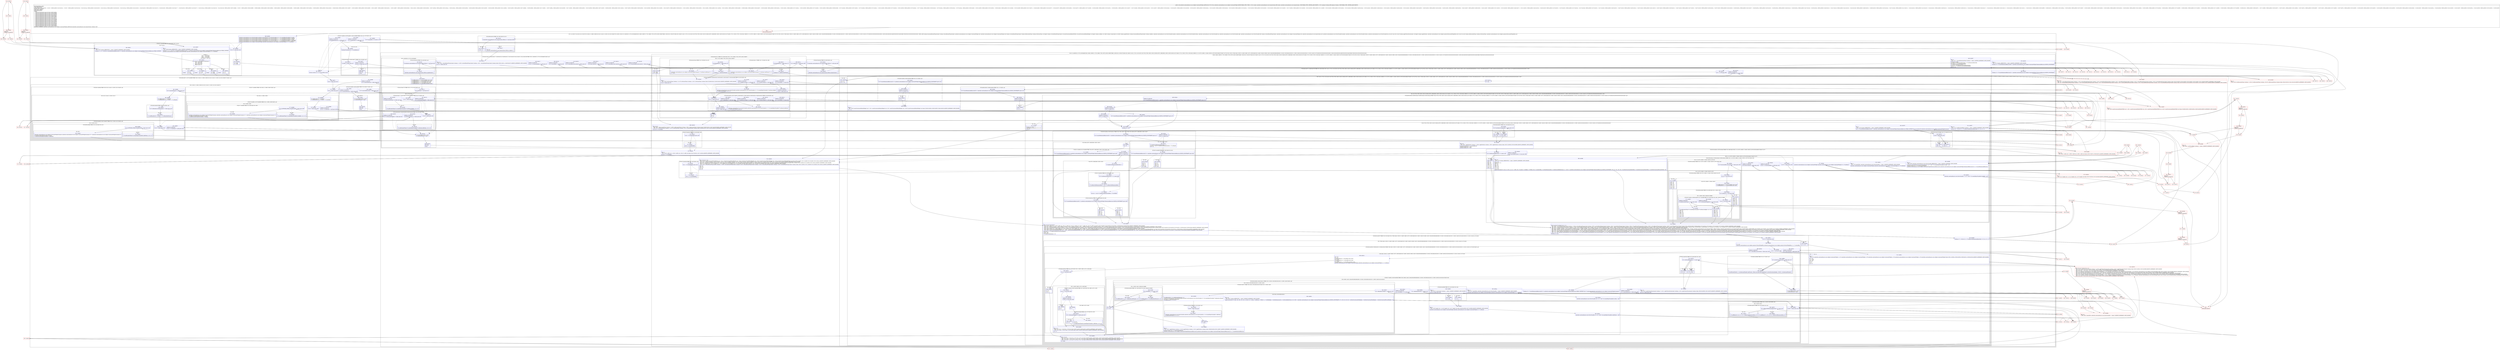 digraph "CFG forandroidx.constraintlayout.core.widgets.ConstraintWidget.addToSolver(Landroidx\/constraintlayout\/core\/LinearSystem;Z)V" {
subgraph cluster_Region_1286676487 {
label = "R(7:1|(1:333)(3:7|12|13)|(2:21|(1:25))|27|(3:(2:302|(1:(1:308)(1:309)))|(3:312|(1:314)|(1:(1:320)(1:321)))|(2:326|327))|(1:300)(1:33)|(2:(5:(1:49)|50|(2:(1:57)|(1:63))|64|65)|(28:(1:68)|(1:299)(5:(1:73)(1:298)|(1:76)(1:297)|(1:85)|(1:96)|97)|98|(1:100)|101|(1:103)|107|108|110|(1:294)(5:114|(1:117)|(1:121)|122|(2:(18:275|(2:279|(1:282)(1:281))(2:283|(4:287|(1:289)|290|(1:293)(1:292)))|130|131|137|148|(1:271)(1:150)|(1:270)(1:153)|154|(1:269)(6:(1:(1:(2:257|(1:266)(1:(1:264)(1:265)))(1:267))(0))(0)|166|167|169|172|175)|176|(1:252)(2:178|(8:184|(1:250)(2:(1:249)(2:188|(1:247)(1:190))|248)|191|(1:246)(1:194)|(10:199|(1:243)(1:204)|205|206|208|209|(1:(5:233|(1:235)|236|216|219)(1:(1:239)(1:240)))|215|216|219)(0)|(1:(1:223)(1:224))|(1:227)|228))|251|(0)(0)|(0)|(0)|(0)|228)|(1:128)))|129|130|(0)|(0)|148|(0)(0)|(0)(0)|154|(0)|269|176|(0)(0)|251|(0)(0)|(0)|(0)|(0)|228))) | DECL_VAR: boolean horizontalParentWrapContent, boolean verticalParentWrapContent, androidx.constraintlayout.core.widgets.ConstraintWidget null, androidx.constraintlayout.core.widgets.ConstraintWidget null, boolean verticalParentWrapContent, boolean inHorizontalChain, boolean inVerticalChain, int height, boolean verticalParentWrapContent, int matchConstraintDefaultWidth, int matchConstraintDefaultHeight, int height, boolean useRatio, int width, boolean wrapContent, int width, boolean applyPosition, boolean horizontalParentWrapContent, boolean useRatio, androidx.constraintlayout.core.SolverVariable baseline, androidx.constraintlayout.core.SolverVariable bottom, androidx.constraintlayout.core.SolverVariable top, androidx.constraintlayout.core.SolverVariable right, androidx.constraintlayout.core.SolverVariable left, boolean verticalParentWrapContent, androidx.constraintlayout.core.widgets.ConstraintWidget null, androidx.constraintlayout.core.LinearSystem null, androidx.constraintlayout.core.SolverVariable baseline, androidx.constraintlayout.core.SolverVariable bottom, androidx.constraintlayout.core.SolverVariable top, int null, char null, int null, boolean applyVerticalConstraints, int height, boolean applyPosition, androidx.constraintlayout.core.widgets.analyzer.HorizontalWidgetRun null, int null, int null, boolean inHorizontalChain, boolean inVerticalChain, androidx.constraintlayout.core.widgets.analyzer.HorizontalWidgetRun null\l";
node [shape=record,color=blue];
Node_336 [shape=record,label="{336\:\ 0x0000|androidx.constraintlayout.core.SolverVariable androidx.constraintlayout.core.SolverVariable r13 = r74.createObjectVariable(r73.mLeft)\landroidx.constraintlayout.core.SolverVariable androidx.constraintlayout.core.SolverVariable r12 = r74.createObjectVariable(r73.mRight)\landroidx.constraintlayout.core.SolverVariable androidx.constraintlayout.core.SolverVariable r11 = r74.createObjectVariable(r73.mTop)\landroidx.constraintlayout.core.SolverVariable androidx.constraintlayout.core.SolverVariable r10 = r74.createObjectVariable(r73.mBottom)\landroidx.constraintlayout.core.SolverVariable androidx.constraintlayout.core.SolverVariable r9 = r74.createObjectVariable(r73.mBaseline)\landroidx.constraintlayout.core.widgets.ConstraintWidget androidx.constraintlayout.core.widgets.ConstraintWidget r2 = r73.mParent\l}"];
subgraph cluster_IfRegion_336943548 {
label = "IF [B:337:0x0028] THEN: R(1:333) ELSE: R(3:7|12|13)";
node [shape=record,color=blue];
Node_337 [shape=record,label="{337\:\ 0x0028|if (r2 == null) goto L333\l}"];
subgraph cluster_Region_809830839 {
label = "R(1:333)";
node [shape=record,color=blue];
Node_355 [shape=record,label="{355\:\ 0x005d|r4 = false\lr3 = false\l}"];
}
subgraph cluster_Region_1157126693 {
label = "R(3:7|12|13)";
node [shape=record,color=blue];
Node_343 [shape=record,label="{343\:\ 0x0037|PHI: r2 \l  PHI: (r2v64 boolean A[REMOVE]) =  binds: [] A[DONT_GENERATE, DONT_INLINE]\l|boolean r0 = r2 != null && r2.mListDimensionBehaviors[0] == androidx.constraintlayout.core.widgets.ConstraintWidget.DimensionBehaviour.WRAP_CONTENT\landroidx.constraintlayout.core.widgets.ConstraintWidget androidx.constraintlayout.core.widgets.ConstraintWidget r2 = r73.mParent\l}"];
Node_349 [shape=record,label="{349\:\ 0x0047|PHI: r2 \l  PHI: (r2v67 boolean A[REMOVE]) =  binds: [] A[DONT_GENERATE, DONT_INLINE]\l|boolean r1 = r2 != null && r2.mListDimensionBehaviors[1] == androidx.constraintlayout.core.widgets.ConstraintWidget.DimensionBehaviour.WRAP_CONTENT\l}"];
subgraph cluster_SwitchRegion_739363458 {
label = "Switch: 4
 case 1 -> R(2:330|1)
 case 2 -> R(2:329|1)
 case 3 -> R(2:328|1)
 case default -> R(2:14|1)";
node [shape=record,color=blue];
Node_350 [shape=record,label="{350\:\ 0x004a|switch(r73.mWrapBehaviorInParent) \{\l    case 1: goto L330;\l    case 2: goto L329;\l    case 3: goto L328;\l    default: goto L14;\l\}\l}"];
subgraph cluster_Region_1695068204 {
label = "R(2:330|1)";
node [shape=record,color=blue];
Node_354 [shape=record,label="{354\:\ 0x0059|r4 = r0\lr3 = false\l}"];
Node_InsnContainer_848114909 [shape=record,label="{|break\l}"];
}
subgraph cluster_Region_1542376840 {
label = "R(2:329|1)";
node [shape=record,color=blue];
Node_353 [shape=record,label="{353\:\ 0x0055|r4 = false\lr3 = r1\l}"];
Node_InsnContainer_1320894230 [shape=record,label="{|break\l}"];
}
subgraph cluster_Region_1572965794 {
label = "R(2:328|1)";
node [shape=record,color=blue];
Node_352 [shape=record,label="{352\:\ 0x0050|r4 = false\lr3 = false\l}"];
Node_InsnContainer_1546993428 [shape=record,label="{|break\l}"];
}
subgraph cluster_Region_1171336988 {
label = "R(2:14|1)";
node [shape=record,color=blue];
Node_351 [shape=record,label="{351\:\ 0x004d|r4 = r0\lr3 = r1\l}"];
Node_InsnContainer_2119351242 [shape=record,label="{|break\l}"];
}
}
}
}
subgraph cluster_IfRegion_623006465 {
label = "IF [B:357:0x0063, B:359:0x0067, B:361:0x006d] THEN: R(2:21|(1:25)) ELSE: null";
node [shape=record,color=blue];
Node_357 [shape=record,label="{357\:\ 0x0063|if (r73.mVisibility == 8) goto L17\l}"];
Node_359 [shape=record,label="{359\:\ 0x0067|ADDED_TO_REGION\l|if (r73.mAnimated == false) goto L19\l}"];
Node_361 [shape=record,label="{361\:\ 0x006d|ADDED_TO_REGION\l|if (hasDependencies() == false) goto L21\l}"];
subgraph cluster_Region_1498794577 {
label = "R(2:21|(1:25))";
node [shape=record,color=blue];
Node_362 [shape=record,label="{362\:\ 0x006f|boolean[] boolean[] r0 = r73.mIsInBarrier\l}"];
subgraph cluster_IfRegion_1255537002 {
label = "IF [B:363:0x0073, B:365:0x0077] THEN: R(1:25) ELSE: null";
node [shape=record,color=blue];
Node_363 [shape=record,label="{363\:\ 0x0073|if (r0[0] == false) goto L23\l}"];
Node_365 [shape=record,label="{365\:\ 0x0077|ADDED_TO_REGION\l|if (r0[1] == false) goto L25\l}"];
subgraph cluster_Region_846629692 {
label = "R(1:25)";
node [shape=record,color=blue];
Node_366 [shape=record,label="{366\:\ 0x0079|RETURN\l|return\l}"];
}
}
}
}
Node_367 [shape=record,label="{367\:\ 0x007a|boolean boolean r0 = r73.resolvedHorizontal\l}"];
subgraph cluster_IfRegion_1710779994 {
label = "IF [B:368:0x007c, B:370:0x0080] THEN: R(3:(2:302|(1:(1:308)(1:309)))|(3:312|(1:314)|(1:(1:320)(1:321)))|(2:326|327)) ELSE: null";
node [shape=record,color=blue];
Node_368 [shape=record,label="{368\:\ 0x007c|if (r0 != false) goto L301\l}"];
Node_370 [shape=record,label="{370\:\ 0x0080|ADDED_TO_REGION\l|if (r73.resolvedVertical != false) goto L301\l}"];
subgraph cluster_Region_1204735993 {
label = "R(3:(2:302|(1:(1:308)(1:309)))|(3:312|(1:314)|(1:(1:320)(1:321)))|(2:326|327))";
node [shape=record,color=blue];
subgraph cluster_IfRegion_1222077920 {
label = "IF [B:371:0x0082] THEN: R(2:302|(1:(1:308)(1:309))) ELSE: null";
node [shape=record,color=blue];
Node_371 [shape=record,label="{371\:\ 0x0082|if (r0 != false) goto L302\l}"];
subgraph cluster_Region_921791726 {
label = "R(2:302|(1:(1:308)(1:309)))";
node [shape=record,color=blue];
Node_372 [shape=record,label="{372\:\ 0x0084|r74.addEquality(r13, r73.f38mX)\lr74.addEquality(r12, r73.f38mX + r73.mWidth)\l}"];
subgraph cluster_IfRegion_740929569 {
label = "IF [B:373:0x0091, B:375:0x0095] THEN: R(1:(1:308)(1:309)) ELSE: null";
node [shape=record,color=blue];
Node_373 [shape=record,label="{373\:\ 0x0091|if (r4 != false) goto L304\l}"];
Node_375 [shape=record,label="{375\:\ 0x0095|ADDED_TO_REGION\l|if ((r0 = r73.mParent) != null) goto L306\l}"];
subgraph cluster_Region_455361790 {
label = "R(1:(1:308)(1:309))";
node [shape=record,color=blue];
subgraph cluster_IfRegion_487392205 {
label = "IF [B:377:0x0099] THEN: R(1:308) ELSE: R(1:309)";
node [shape=record,color=blue];
Node_377 [shape=record,label="{377\:\ 0x0099|if (r73.OPTIMIZE_WRAP_ON_RESOLVED != false) goto L308\l}"];
subgraph cluster_Region_1431248931 {
label = "R(1:308)";
node [shape=record,color=blue];
Node_378 [shape=record,label="{378\:\ 0x009b|androidx.constraintlayout.core.widgets.ConstraintWidgetContainer androidx.constraintlayout.core.widgets.ConstraintWidgetContainer r0 = (androidx.constraintlayout.core.widgets.ConstraintWidgetContainer) r0\lr0.addHorizontalWrapMinVariable(r73.mLeft)\lr0.addHorizontalWrapMaxVariable(r73.mRight)\l}"];
}
subgraph cluster_Region_406987238 {
label = "R(1:309)";
node [shape=record,color=blue];
Node_379 [shape=record,label="{379\:\ 0x00a8|r74.addGreaterThan(r74.createObjectVariable(r0.mRight), r12, 0, 5)\l}"];
}
}
}
}
}
}
subgraph cluster_IfRegion_739096210 {
label = "IF [B:381:0x00b4] THEN: R(3:312|(1:314)|(1:(1:320)(1:321))) ELSE: null";
node [shape=record,color=blue];
Node_381 [shape=record,label="{381\:\ 0x00b4|if (r73.resolvedVertical != false) goto L312\l}"];
subgraph cluster_Region_83378248 {
label = "R(3:312|(1:314)|(1:(1:320)(1:321)))";
node [shape=record,color=blue];
Node_382 [shape=record,label="{382\:\ 0x00b6|r74.addEquality(r11, r73.f39mY)\lr74.addEquality(r10, r73.f39mY + r73.mHeight)\l}"];
subgraph cluster_IfRegion_1296348042 {
label = "IF [B:383:0x00c9] THEN: R(1:314) ELSE: null";
node [shape=record,color=blue];
Node_383 [shape=record,label="{383\:\ 0x00c9|if (r73.mBaseline.hasDependents() != false) goto L314\l}"];
subgraph cluster_Region_2040891316 {
label = "R(1:314)";
node [shape=record,color=blue];
Node_384 [shape=record,label="{384\:\ 0x00cb|r74.addEquality(r9, r73.f39mY + r73.mBaselineDistance)\l}"];
}
}
subgraph cluster_IfRegion_1954418024 {
label = "IF [B:385:0x00d3, B:387:0x00d7] THEN: R(1:(1:320)(1:321)) ELSE: null";
node [shape=record,color=blue];
Node_385 [shape=record,label="{385\:\ 0x00d3|if (r3 != false) goto L316\l}"];
Node_387 [shape=record,label="{387\:\ 0x00d7|ADDED_TO_REGION\l|if ((r0 = r73.mParent) != null) goto L318\l}"];
subgraph cluster_Region_18381633 {
label = "R(1:(1:320)(1:321))";
node [shape=record,color=blue];
subgraph cluster_IfRegion_1080091862 {
label = "IF [B:389:0x00db] THEN: R(1:320) ELSE: R(1:321)";
node [shape=record,color=blue];
Node_389 [shape=record,label="{389\:\ 0x00db|if (r73.OPTIMIZE_WRAP_ON_RESOLVED != false) goto L320\l}"];
subgraph cluster_Region_430589381 {
label = "R(1:320)";
node [shape=record,color=blue];
Node_390 [shape=record,label="{390\:\ 0x00dd|androidx.constraintlayout.core.widgets.ConstraintWidgetContainer androidx.constraintlayout.core.widgets.ConstraintWidgetContainer r0 = (androidx.constraintlayout.core.widgets.ConstraintWidgetContainer) r0\lr0.addVerticalWrapMinVariable(r73.mTop)\lr0.addVerticalWrapMaxVariable(r73.mBottom)\l}"];
}
subgraph cluster_Region_222043168 {
label = "R(1:321)";
node [shape=record,color=blue];
Node_391 [shape=record,label="{391\:\ 0x00ea|r74.addGreaterThan(r74.createObjectVariable(r0.mBottom), r10, 0, 5)\l}"];
}
}
}
}
}
}
subgraph cluster_IfRegion_684771251 {
label = "IF [B:393:0x00f6, B:395:0x00fa] THEN: R(2:326|327) ELSE: null";
node [shape=record,color=blue];
Node_393 [shape=record,label="{393\:\ 0x00f6|if (r73.resolvedHorizontal != false) goto L324\l}"];
Node_395 [shape=record,label="{395\:\ 0x00fa|ADDED_TO_REGION\l|if (r73.resolvedVertical != false) goto L326\l}"];
subgraph cluster_Region_742492812 {
label = "R(2:326|327)";
node [shape=record,color=blue];
Node_396 [shape=record,label="{396\:\ 0x00fc|r73.resolvedHorizontal = false\lr73.resolvedVertical = false\l}"];
Node_397 [shape=record,label="{397\:\ 0x0100|RETURN\l|return\l}"];
}
}
}
}
subgraph cluster_IfRegion_1849769526 {
label = "IF [B:399:0x0105] THEN: R(1:300) ELSE: R(1:33)";
node [shape=record,color=blue];
Node_399 [shape=record,label="{399\:\ 0x0105|if (androidx.constraintlayout.core.LinearSystem.sMetrics == null) goto L300\l}"];
subgraph cluster_Region_1935875694 {
label = "R(1:300)";
node [shape=record,color=blue];
Node_401 [shape=record,label="{401\:\ 0x0111|r16 = r3\l}"];
}
subgraph cluster_Region_11064719 {
label = "R(1:33)";
node [shape=record,color=blue];
Node_400 [shape=record,label="{400\:\ 0x0107|r16 = r3\landroidx.constraintlayout.core.LinearSystem.sMetrics.widgets++\l}"];
}
}
subgraph cluster_Region_700461436 {
label = "R(2:(5:(1:49)|50|(2:(1:57)|(1:63))|64|65)|(28:(1:68)|(1:299)(5:(1:73)(1:298)|(1:76)(1:297)|(1:85)|(1:96)|97)|98|(1:100)|101|(1:103)|107|108|110|(1:294)(5:114|(1:117)|(1:121)|122|(2:(18:275|(2:279|(1:282)(1:281))(2:283|(4:287|(1:289)|290|(1:293)(1:292)))|130|131|137|148|(1:271)(1:150)|(1:270)(1:153)|154|(1:269)(6:(1:(1:(2:257|(1:266)(1:(1:264)(1:265)))(1:267))(0))(0)|166|167|169|172|175)|176|(1:252)(2:178|(8:184|(1:250)(2:(1:249)(2:188|(1:247)(1:190))|248)|191|(1:246)(1:194)|(10:199|(1:243)(1:204)|205|206|208|209|(1:(5:233|(1:235)|236|216|219)(1:(1:239)(1:240)))|215|216|219)(0)|(1:(1:223)(1:224))|(1:227)|228))|251|(0)(0)|(0)|(0)|(0)|228)|(1:128)))|129|130|(0)|(0)|148|(0)(0)|(0)(0)|154|(0)|269|176|(0)(0)|251|(0)(0)|(0)|(0)|(0)|228))";
node [shape=record,color=blue];
subgraph cluster_IfRegion_117671592 {
label = "IF [B:402:0x0113, B:404:0x0117, B:406:0x011b, B:408:0x0121, B:410:0x0129, B:412:0x0131, B:414:0x0139] THEN: R(5:(1:49)|50|(2:(1:57)|(1:63))|64|65) ELSE: null";
node [shape=record,color=blue];
Node_402 [shape=record,label="{402\:\ 0x0113|PHI: r16 \l  PHI: (r16v1 'verticalParentWrapContent' boolean) = (r16v0 'verticalParentWrapContent' boolean), (r16v7 'verticalParentWrapContent' boolean) binds: [B:401:0x0111, B:400:0x0107] A[DONT_GENERATE, DONT_INLINE]\l|if (r75 != false) goto L35\l}"];
Node_404 [shape=record,label="{404\:\ 0x0117|ADDED_TO_REGION\l|if ((r0 = r73.horizontalRun) != null) goto L37\l}"];
Node_406 [shape=record,label="{406\:\ 0x011b|ADDED_TO_REGION\l|if (r73.verticalRun != null) goto L39\l}"];
Node_408 [shape=record,label="{408\:\ 0x0121|ADDED_TO_REGION\l|if (r0.start.resolved != false) goto L41\l}"];
Node_410 [shape=record,label="{410\:\ 0x0129|ADDED_TO_REGION\l|if (r73.horizontalRun.end.resolved != false) goto L43\l}"];
Node_412 [shape=record,label="{412\:\ 0x0131|ADDED_TO_REGION\l|if (r73.verticalRun.start.resolved != false) goto L45\l}"];
Node_414 [shape=record,label="{414\:\ 0x0139|ADDED_TO_REGION\l|if (r73.verticalRun.end.resolved != false) goto L47\l}"];
subgraph cluster_Region_1959411874 {
label = "R(5:(1:49)|50|(2:(1:57)|(1:63))|64|65)";
node [shape=record,color=blue];
subgraph cluster_IfRegion_657881390 {
label = "IF [B:416:0x013d] THEN: R(1:49) ELSE: null";
node [shape=record,color=blue];
Node_416 [shape=record,label="{416\:\ 0x013d|if (androidx.constraintlayout.core.LinearSystem.sMetrics != null) goto L49\l}"];
subgraph cluster_Region_1080116080 {
label = "R(1:49)";
node [shape=record,color=blue];
Node_417 [shape=record,label="{417\:\ 0x013f|androidx.constraintlayout.core.LinearSystem.sMetrics.graphSolved++\l}"];
}
}
Node_418 [shape=record,label="{418\:\ 0x0146|r74.addEquality(r13, r73.horizontalRun.start.value)\lr74.addEquality(r12, r73.horizontalRun.end.value)\lr74.addEquality(r11, r73.verticalRun.start.value)\lr74.addEquality(r10, r73.verticalRun.end.value)\lr74.addEquality(r9, r73.verticalRun.baseline.value)\l}"];
subgraph cluster_IfRegion_1745011153 {
label = "IF [B:419:0x0175] THEN: R(2:(1:57)|(1:63)) ELSE: null";
node [shape=record,color=blue];
Node_419 [shape=record,label="{419\:\ 0x0175|if (r73.mParent != null) goto L52\l}"];
subgraph cluster_Region_1932471487 {
label = "R(2:(1:57)|(1:63))";
node [shape=record,color=blue];
subgraph cluster_IfRegion_1732560125 {
label = "IF [B:420:0x0177, B:422:0x017d, B:424:0x0183] THEN: R(1:57) ELSE: null";
node [shape=record,color=blue];
Node_420 [shape=record,label="{420\:\ 0x0177|if (r4 != false) goto L53\l}"];
Node_422 [shape=record,label="{422\:\ 0x017d|ADDED_TO_REGION\l|if (r73.isTerminalWidget[0] != false) goto L55\l}"];
Node_424 [shape=record,label="{424\:\ 0x0183|ADDED_TO_REGION\l|if (isInHorizontalChain() == false) goto L57\l}"];
subgraph cluster_Region_1345953808 {
label = "R(1:57)";
node [shape=record,color=blue];
Node_425 [shape=record,label="{425\:\ 0x0185|r74.addGreaterThan(r74.createObjectVariable(r73.mParent.mRight), r12, 0, 8)\l}"];
}
}
subgraph cluster_IfRegion_770994598 {
label = "IF [B:426:0x0192, B:428:0x0198, B:430:0x019e] THEN: R(1:63) ELSE: null";
node [shape=record,color=blue];
Node_426 [shape=record,label="{426\:\ 0x0192|if (r16 != false) goto L59\l}"];
Node_428 [shape=record,label="{428\:\ 0x0198|ADDED_TO_REGION\l|if (r73.isTerminalWidget[1] != false) goto L61\l}"];
Node_430 [shape=record,label="{430\:\ 0x019e|ADDED_TO_REGION\l|if (isInVerticalChain() == false) goto L63\l}"];
subgraph cluster_Region_270013623 {
label = "R(1:63)";
node [shape=record,color=blue];
Node_431 [shape=record,label="{431\:\ 0x01a0|r74.addGreaterThan(r74.createObjectVariable(r73.mParent.mBottom), r10, 0, 8)\l}"];
}
}
}
}
Node_432 [shape=record,label="{432\:\ 0x01ad|r73.resolvedHorizontal = false\lr73.resolvedVertical = false\l}"];
Node_433 [shape=record,label="{433\:\ 0x01b1|RETURN\l|return\l}"];
}
}
subgraph cluster_Region_1749116010 {
label = "R(28:(1:68)|(1:299)(5:(1:73)(1:298)|(1:76)(1:297)|(1:85)|(1:96)|97)|98|(1:100)|101|(1:103)|107|108|110|(1:294)(5:114|(1:117)|(1:121)|122|(2:(18:275|(2:279|(1:282)(1:281))(2:283|(4:287|(1:289)|290|(1:293)(1:292)))|130|131|137|148|(1:271)(1:150)|(1:270)(1:153)|154|(1:269)(6:(1:(1:(2:257|(1:266)(1:(1:264)(1:265)))(1:267))(0))(0)|166|167|169|172|175)|176|(1:252)(2:178|(8:184|(1:250)(2:(1:249)(2:188|(1:247)(1:190))|248)|191|(1:246)(1:194)|(10:199|(1:243)(1:204)|205|206|208|209|(1:(5:233|(1:235)|236|216|219)(1:(1:239)(1:240)))|215|216|219)(0)|(1:(1:223)(1:224))|(1:227)|228))|251|(0)(0)|(0)|(0)|(0)|228)|(1:128)))|129|130|(0)|(0)|148|(0)(0)|(0)(0)|154|(0)|269|176|(0)(0)|251|(0)(0)|(0)|(0)|(0)|228)";
node [shape=record,color=blue];
subgraph cluster_IfRegion_1392910720 {
label = "IF [B:435:0x01b4] THEN: R(1:68) ELSE: null";
node [shape=record,color=blue];
Node_435 [shape=record,label="{435\:\ 0x01b4|if (androidx.constraintlayout.core.LinearSystem.sMetrics != null) goto L68\l}"];
subgraph cluster_Region_1506194827 {
label = "R(1:68)";
node [shape=record,color=blue];
Node_436 [shape=record,label="{436\:\ 0x01b6|androidx.constraintlayout.core.LinearSystem.sMetrics.linearSolved++\l}"];
}
}
subgraph cluster_IfRegion_417653090 {
label = "IF [B:438:0x01c1] THEN: R(1:299) ELSE: R(5:(1:73)(1:298)|(1:76)(1:297)|(1:85)|(1:96)|97)";
node [shape=record,color=blue];
Node_438 [shape=record,label="{438\:\ 0x01c1|if (r73.mParent == null) goto L299\l}"];
subgraph cluster_Region_1265052722 {
label = "R(1:299)";
node [shape=record,color=blue];
Node_468 [shape=record,label="{468\:\ 0x0234|r56 = false\lr57 = false\l}"];
}
subgraph cluster_Region_1728398149 {
label = "R(5:(1:73)(1:298)|(1:76)(1:297)|(1:85)|(1:96)|97)";
node [shape=record,color=blue];
subgraph cluster_IfRegion_378784409 {
label = "IF [B:440:0x01c7] THEN: R(1:73) ELSE: R(1:298)";
node [shape=record,color=blue];
Node_440 [shape=record,label="{440\:\ 0x01c7|if (isChainHead(0) != false) goto L73\l}"];
subgraph cluster_Region_1691282346 {
label = "R(1:73)";
node [shape=record,color=blue];
Node_441 [shape=record,label="{441\:\ 0x01c9|((androidx.constraintlayout.core.widgets.ConstraintWidgetContainer) r73.mParent).addChain(r73, 0)\lr0 = true\l}"];
}
subgraph cluster_Region_970528215 {
label = "R(1:298)";
node [shape=record,color=blue];
Node_442 [shape=record,label="{442\:\ 0x01d2|boolean r0 = isInHorizontalChain()\l}"];
}
}
subgraph cluster_IfRegion_1962669034 {
label = "IF [B:444:0x01da] THEN: R(1:76) ELSE: R(1:297)";
node [shape=record,color=blue];
Node_444 [shape=record,label="{444\:\ 0x01da|if (isChainHead(1) != false) goto L76\l}"];
subgraph cluster_Region_676529441 {
label = "R(1:76)";
node [shape=record,color=blue];
Node_445 [shape=record,label="{445\:\ 0x01dc|((androidx.constraintlayout.core.widgets.ConstraintWidgetContainer) r73.mParent).addChain(r73, 1)\lr1 = true\l}"];
}
subgraph cluster_Region_58173283 {
label = "R(1:297)";
node [shape=record,color=blue];
Node_446 [shape=record,label="{446\:\ 0x01e5|boolean r1 = isInVerticalChain()\l}"];
}
}
subgraph cluster_IfRegion_410872339 {
label = "IF [B:447:0x01e9, B:448:0x01eb, B:450:0x01f1, B:452:0x01f7, B:454:0x01fd] THEN: R(1:85) ELSE: null";
node [shape=record,color=blue];
Node_447 [shape=record,label="{447\:\ 0x01e9|PHI: r1 \l  PHI: (r1v80 'inVerticalChain' boolean) = (r1v79 'inVerticalChain' boolean), (r1v81 'inVerticalChain' boolean) binds: [B:446:0x01e5, B:445:0x01dc] A[DONT_GENERATE, DONT_INLINE]\l|if (r0 == false) goto L78\l}"];
Node_448 [shape=record,label="{448\:\ 0x01eb|ADDED_TO_REGION\l|if (r4 != false) goto L79\l}"];
Node_450 [shape=record,label="{450\:\ 0x01f1|ADDED_TO_REGION\l|if (r73.mVisibility != 8) goto L81\l}"];
Node_452 [shape=record,label="{452\:\ 0x01f7|ADDED_TO_REGION\l|if (r73.mLeft.mTarget == null) goto L83\l}"];
Node_454 [shape=record,label="{454\:\ 0x01fd|ADDED_TO_REGION\l|if (r73.mRight.mTarget == null) goto L85\l}"];
subgraph cluster_Region_1744378601 {
label = "R(1:85)";
node [shape=record,color=blue];
Node_455 [shape=record,label="{455\:\ 0x01ff|androidx.constraintlayout.core.SolverVariable androidx.constraintlayout.core.SolverVariable r2 = r74.createObjectVariable(r73.mParent.mRight)\lr74.addGreaterThan(r2, r12, 0, 1)\l}"];
}
}
subgraph cluster_IfRegion_657291151 {
label = "IF [B:456:0x020a, B:457:0x020c, B:459:0x0212, B:461:0x0218, B:463:0x021e, B:465:0x0222] THEN: R(1:96) ELSE: null";
node [shape=record,color=blue];
Node_456 [shape=record,label="{456\:\ 0x020a|if (r1 == false) goto L87\l}"];
Node_457 [shape=record,label="{457\:\ 0x020c|ADDED_TO_REGION\l|if (r16 != false) goto L88\l}"];
Node_459 [shape=record,label="{459\:\ 0x0212|ADDED_TO_REGION\l|if (r73.mVisibility != 8) goto L90\l}"];
Node_461 [shape=record,label="{461\:\ 0x0218|ADDED_TO_REGION\l|if (r73.mTop.mTarget == null) goto L92\l}"];
Node_463 [shape=record,label="{463\:\ 0x021e|ADDED_TO_REGION\l|if (r73.mBottom.mTarget == null) goto L94\l}"];
Node_465 [shape=record,label="{465\:\ 0x0222|ADDED_TO_REGION\l|if (r73.mBaseline == null) goto L96\l}"];
subgraph cluster_Region_1067022863 {
label = "R(1:96)";
node [shape=record,color=blue];
Node_466 [shape=record,label="{466\:\ 0x0224|androidx.constraintlayout.core.SolverVariable androidx.constraintlayout.core.SolverVariable r2 = r74.createObjectVariable(r73.mParent.mBottom)\lr74.addGreaterThan(r2, r10, 0, 1)\l}"];
}
}
Node_467 [shape=record,label="{467\:\ 0x022f|r56 = r0\lr57 = r1\l}"];
}
}
Node_469 [shape=record,label="{469\:\ 0x0238|PHI: r56 r57 \l  PHI: (r56v1 'inHorizontalChain' boolean) = (r56v0 'inHorizontalChain' boolean), (r56v2 'inHorizontalChain' boolean) binds: [B:468:0x0234, B:467:0x022f] A[DONT_GENERATE, DONT_INLINE]\l  PHI: (r57v1 'inVerticalChain' boolean) = (r57v0 'inVerticalChain' boolean), (r57v2 'inVerticalChain' boolean) binds: [B:468:0x0234, B:467:0x022f] A[DONT_GENERATE, DONT_INLINE]\l|int int r0 = r73.mWidth\l}"];
subgraph cluster_IfRegion_1253837064 {
label = "IF [B:470:0x023c] THEN: R(1:100) ELSE: null";
node [shape=record,color=blue];
Node_470 [shape=record,label="{470\:\ 0x023c|if (r0 \< r73.mMinWidth) goto L100\l}"];
subgraph cluster_Region_209625509 {
label = "R(1:100)";
node [shape=record,color=blue];
Node_471 [shape=record,label="{471\:\ 0x023e|int r0 = r73.mMinWidth\l}"];
}
}
Node_472 [shape=record,label="{472\:\ 0x0240|PHI: r0 \l  PHI: (r0v33 'width' int) = (r0v32 'width' int), (r0v122 'width' int) binds: [B:470:0x023c, B:471:0x023e] A[DONT_GENERATE, DONT_INLINE]\l|int int r1 = r73.mHeight\l}"];
subgraph cluster_IfRegion_1973082614 {
label = "IF [B:473:0x0244] THEN: R(1:103) ELSE: null";
node [shape=record,color=blue];
Node_473 [shape=record,label="{473\:\ 0x0244|if (r1 \< r73.mMinHeight) goto L103\l}"];
subgraph cluster_Region_944286417 {
label = "R(1:103)";
node [shape=record,color=blue];
Node_474 [shape=record,label="{474\:\ 0x0246|int r1 = r73.mMinHeight\l}"];
}
}
Node_479 [shape=record,label="{479\:\ 0x0253|PHI: r2 \l  PHI: (r2v7 boolean A[REMOVE]) =  binds: [] A[DONT_GENERATE, DONT_INLINE]\l|boolean r3 = r73.mListDimensionBehaviors[0] != androidx.constraintlayout.core.widgets.ConstraintWidget.DimensionBehaviour.MATCH_CONSTRAINT\l}"];
Node_480 [shape=record,label="{480\:\ 0x025a|boolean r2 = r73.mListDimensionBehaviors[1] != androidx.constraintlayout.core.widgets.ConstraintWidget.DimensionBehaviour.MATCH_CONSTRAINT\l}"];
Node_483 [shape=record,label="{483\:\ 0x025f|PHI: r2 \l  PHI: (r2v11 'verticalDimensionFixed' boolean) =  binds: [] A[DONT_GENERATE, DONT_INLINE]\l|boolean r6 = false\lr73.mResolvedDimensionRatioSide = r73.mDimensionRatioSide\lfloat float r7 = r73.mDimensionRatio\lr73.mResolvedDimensionRatio = r7\lint int r8 = r73.mMatchConstraintDefaultWidth\lint int r5 = r73.mMatchConstraintDefaultHeight\lint r21 = r0\l}"];
subgraph cluster_IfRegion_2027654762 {
label = "IF [B:484:0x0272, B:486:0x0278] THEN: R(1:294) ELSE: R(5:114|(1:117)|(1:121)|122|(2:(18:275|(2:279|(1:282)(1:281))(2:283|(4:287|(1:289)|290|(1:293)(1:292)))|130|131|137|148|(1:271)(1:150)|(1:270)(1:153)|154|(1:269)(6:(1:(1:(2:257|(1:266)(1:(1:264)(1:265)))(1:267))(0))(0)|166|167|169|172|175)|176|(1:252)(2:178|(8:184|(1:250)(2:(1:249)(2:188|(1:247)(1:190))|248)|191|(1:246)(1:194)|(10:199|(1:243)(1:204)|205|206|208|209|(1:(5:233|(1:235)|236|216|219)(1:(1:239)(1:240)))|215|216|219)(0)|(1:(1:223)(1:224))|(1:227)|228))|251|(0)(0)|(0)|(0)|(0)|228)|(1:128)))";
node [shape=record,color=blue];
Node_484 [shape=record,label="{484\:\ 0x0272|if (r7 \<= 0.0f) goto L294\l}"];
Node_486 [shape=record,label="{486\:\ 0x0278|ADDED_TO_REGION\l|if (r73.mVisibility == 8) goto L294\l}"];
subgraph cluster_Region_202390889 {
label = "R(1:294)";
node [shape=record,color=blue];
Node_521 [shape=record,label="{521\:\ 0x0332|r17 = r1\lr23 = r16\l}"];
}
subgraph cluster_Region_651067818 {
label = "R(5:114|(1:117)|(1:121)|122|(2:(18:275|(2:279|(1:282)(1:281))(2:283|(4:287|(1:289)|290|(1:293)(1:292)))|130|131|137|148|(1:271)(1:150)|(1:270)(1:153)|154|(1:269)(6:(1:(1:(2:257|(1:266)(1:(1:264)(1:265)))(1:267))(0))(0)|166|167|169|172|175)|176|(1:252)(2:178|(8:184|(1:250)(2:(1:249)(2:188|(1:247)(1:190))|248)|191|(1:246)(1:194)|(10:199|(1:243)(1:204)|205|206|208|209|(1:(5:233|(1:235)|236|216|219)(1:(1:239)(1:240)))|215|216|219)(0)|(1:(1:223)(1:224))|(1:227)|228))|251|(0)(0)|(0)|(0)|(0)|228)|(1:128)))";
node [shape=record,color=blue];
Node_487 [shape=record,label="{487\:\ 0x027a|r6 = true\l}"];
subgraph cluster_IfRegion_658244515 {
label = "IF [B:488:0x0282, B:489:0x0284] THEN: R(1:117) ELSE: null";
node [shape=record,color=blue];
Node_488 [shape=record,label="{488\:\ 0x0282|if (r73.mListDimensionBehaviors[0] == androidx.constraintlayout.core.widgets.ConstraintWidget.DimensionBehaviour.MATCH_CONSTRAINT) goto L116\l}"];
Node_489 [shape=record,label="{489\:\ 0x0284|ADDED_TO_REGION\l|if (r8 == 0) goto L117\l}"];
subgraph cluster_Region_1974275949 {
label = "R(1:117)";
node [shape=record,color=blue];
Node_490 [shape=record,label="{490\:\ 0x0286|r8 = 3\l}"];
}
}
subgraph cluster_IfRegion_1621322091 {
label = "IF [B:492:0x028e, B:493:0x0290] THEN: R(1:121) ELSE: null";
node [shape=record,color=blue];
Node_492 [shape=record,label="{492\:\ 0x028e|if (r73.mListDimensionBehaviors[1] == androidx.constraintlayout.core.widgets.ConstraintWidget.DimensionBehaviour.MATCH_CONSTRAINT) goto L120\l}"];
Node_493 [shape=record,label="{493\:\ 0x0290|ADDED_TO_REGION\l|if (r5 == 0) goto L121\l}"];
subgraph cluster_Region_681946673 {
label = "R(1:121)";
node [shape=record,color=blue];
Node_494 [shape=record,label="{494\:\ 0x0292|r5 = 3\l}"];
}
}
Node_495 [shape=record,label="{495\:\ 0x0293|PHI: r5 \l  PHI: (r5v34 'matchConstraintDefaultHeight' int) = (r5v1 'matchConstraintDefaultHeight' int), (r5v1 'matchConstraintDefaultHeight' int), (r5v36 'matchConstraintDefaultHeight' int) binds: [B:492:0x028e, B:493:0x0290, B:494:0x0292] A[DONT_GENERATE, DONT_INLINE]\l|r17 = r1\l}"];
subgraph cluster_Region_803383025 {
label = "R(2:(18:275|(2:279|(1:282)(1:281))(2:283|(4:287|(1:289)|290|(1:293)(1:292)))|130|131|137|148|(1:271)(1:150)|(1:270)(1:153)|154|(1:269)(6:(1:(1:(2:257|(1:266)(1:(1:264)(1:265)))(1:267))(0))(0)|166|167|169|172|175)|176|(1:252)(2:178|(8:184|(1:250)(2:(1:249)(2:188|(1:247)(1:190))|248)|191|(1:246)(1:194)|(10:199|(1:243)(1:204)|205|206|208|209|(1:(5:233|(1:235)|236|216|219)(1:(1:239)(1:240)))|215|216|219)(0)|(1:(1:223)(1:224))|(1:227)|228))|251|(0)(0)|(0)|(0)|(0)|228)|(1:128))";
node [shape=record,color=blue];
subgraph cluster_IfRegion_292278141 {
label = "IF [B:496:0x029d, B:498:0x02a6, B:499:0x02a8, B:500:0x02aa] THEN: R(18:275|(2:279|(1:282)(1:281))(2:283|(4:287|(1:289)|290|(1:293)(1:292)))|130|131|137|148|(1:271)(1:150)|(1:270)(1:153)|154|(1:269)(6:(1:(1:(2:257|(1:266)(1:(1:264)(1:265)))(1:267))(0))(0)|166|167|169|172|175)|176|(1:252)(2:178|(8:184|(1:250)(2:(1:249)(2:188|(1:247)(1:190))|248)|191|(1:246)(1:194)|(10:199|(1:243)(1:204)|205|206|208|209|(1:(5:233|(1:235)|236|216|219)(1:(1:239)(1:240)))|215|216|219)(0)|(1:(1:223)(1:224))|(1:227)|228))|251|(0)(0)|(0)|(0)|(0)|228) ELSE: null";
node [shape=record,color=blue];
Node_496 [shape=record,label="{496\:\ 0x029d|if (r73.mListDimensionBehaviors[0] != androidx.constraintlayout.core.widgets.ConstraintWidget.DimensionBehaviour.MATCH_CONSTRAINT) goto L275\l}"];
Node_498 [shape=record,label="{498\:\ 0x02a6|ADDED_TO_REGION\l|if (r73.mListDimensionBehaviors[1] != androidx.constraintlayout.core.widgets.ConstraintWidget.DimensionBehaviour.MATCH_CONSTRAINT) goto L275\l}"];
Node_499 [shape=record,label="{499\:\ 0x02a8|ADDED_TO_REGION\l|if (r8 != 3) goto L275\l}"];
Node_500 [shape=record,label="{500\:\ 0x02aa|ADDED_TO_REGION\l|if (r5 != 3) goto L275\l}"];
subgraph cluster_Region_894617907 {
label = "R(18:275|(2:279|(1:282)(1:281))(2:283|(4:287|(1:289)|290|(1:293)(1:292)))|130|131|137|148|(1:271)(1:150)|(1:270)(1:153)|154|(1:269)(6:(1:(1:(2:257|(1:266)(1:(1:264)(1:265)))(1:267))(0))(0)|166|167|169|172|175)|176|(1:252)(2:178|(8:184|(1:250)(2:(1:249)(2:188|(1:247)(1:190))|248)|191|(1:246)(1:194)|(10:199|(1:243)(1:204)|205|206|208|209|(1:(5:233|(1:235)|236|216|219)(1:(1:239)(1:240)))|215|216|219)(0)|(1:(1:223)(1:224))|(1:227)|228))|251|(0)(0)|(0)|(0)|(0)|228)";
node [shape=record,color=blue];
Node_502 [shape=record,label="{502\:\ 0x02b5|boolean r0 = r16\l}"];
subgraph cluster_IfRegion_895986660 {
label = "IF [B:503:0x02be, B:505:0x02c1] THEN: R(2:279|(1:282)(1:281)) ELSE: R(2:283|(4:287|(1:289)|290|(1:293)(1:292)))";
node [shape=record,color=blue];
Node_503 [shape=record,label="{503\:\ 0x02be|if (r73.mListDimensionBehaviors[0] == androidx.constraintlayout.core.widgets.ConstraintWidget.DimensionBehaviour.MATCH_CONSTRAINT) goto L277\l}"];
Node_505 [shape=record,label="{505\:\ 0x02c1|ADDED_TO_REGION\l|if (r8 == 3) goto L279\l}"];
subgraph cluster_Region_685600080 {
label = "R(2:279|(1:282)(1:281))";
node [shape=record,color=blue];
Node_506 [shape=record,label="{506\:\ 0x02c3|r73.mResolvedDimensionRatioSide = 0\lint int r1 = (int) (r73.mResolvedDimensionRatio * r73.mHeight)\lr23 = r0\l}"];
subgraph cluster_IfRegion_78476356 {
label = "IF [B:507:0x02d8] THEN: R(1:282) ELSE: R(1:281)";
node [shape=record,color=blue];
Node_507 [shape=record,label="{507\:\ 0x02d8|if (r73.mListDimensionBehaviors[1] == androidx.constraintlayout.core.widgets.ConstraintWidget.DimensionBehaviour.MATCH_CONSTRAINT) goto L282\l}"];
subgraph cluster_Region_673979458 {
label = "R(1:282)";
node [shape=record,color=blue];
Node_509 [shape=record,label="{509\:\ 0x02e6|r0 = r1\lr58 = r5\lr59 = r8\lr28 = r17\lr8 = true\l}"];
}
subgraph cluster_Region_1590192971 {
label = "R(1:281)";
node [shape=record,color=blue];
Node_508 [shape=record,label="{508\:\ 0x02da|r0 = r1\lr58 = r5\lr59 = 4\lr28 = r17\lr8 = false\l}"];
}
}
}
subgraph cluster_Region_1406054003 {
label = "R(2:283|(4:287|(1:289)|290|(1:293)(1:292)))";
node [shape=record,color=blue];
Node_510 [shape=record,label="{510\:\ 0x02ef|r23 = r0\l}"];
subgraph cluster_IfRegion_1444890279 {
label = "IF [B:511:0x02f8, B:513:0x02fb] THEN: R(4:287|(1:289)|290|(1:293)(1:292)) ELSE: null";
node [shape=record,color=blue];
Node_511 [shape=record,label="{511\:\ 0x02f8|if (r73.mListDimensionBehaviors[1] == androidx.constraintlayout.core.widgets.ConstraintWidget.DimensionBehaviour.MATCH_CONSTRAINT) goto L285\l}"];
Node_513 [shape=record,label="{513\:\ 0x02fb|ADDED_TO_REGION\l|if (r5 == 3) goto L287\l}"];
subgraph cluster_Region_849556881 {
label = "R(4:287|(1:289)|290|(1:293)(1:292))";
node [shape=record,color=blue];
Node_514 [shape=record,label="{514\:\ 0x02fd|r73.mResolvedDimensionRatioSide = 1\l}"];
subgraph cluster_IfRegion_2004073264 {
label = "IF [B:515:0x0302] THEN: R(1:289) ELSE: null";
node [shape=record,color=blue];
Node_515 [shape=record,label="{515\:\ 0x0302|if (r73.mDimensionRatioSide == (\-1)) goto L289\l}"];
subgraph cluster_Region_992881502 {
label = "R(1:289)";
node [shape=record,color=blue];
Node_516 [shape=record,label="{516\:\ 0x0304|r73.mResolvedDimensionRatio = 1.0f \/ r73.mResolvedDimensionRatio\l}"];
}
}
Node_517 [shape=record,label="{517\:\ 0x030b|int int r1 = (int) (r73.mResolvedDimensionRatio * r73.mWidth)\l}"];
subgraph cluster_IfRegion_21088228 {
label = "IF [B:518:0x031a] THEN: R(1:293) ELSE: R(1:292)";
node [shape=record,color=blue];
Node_518 [shape=record,label="{518\:\ 0x031a|if (r73.mListDimensionBehaviors[0] == androidx.constraintlayout.core.widgets.ConstraintWidget.DimensionBehaviour.MATCH_CONSTRAINT) goto L293\l}"];
subgraph cluster_Region_1867133951 {
label = "R(1:293)";
node [shape=record,color=blue];
Node_520 [shape=record,label="{520\:\ 0x0328|r28 = r1\lr58 = r5\lr59 = r8\lr0 = r21\lr8 = true\l}"];
}
subgraph cluster_Region_546642252 {
label = "R(1:292)";
node [shape=record,color=blue];
Node_519 [shape=record,label="{519\:\ 0x031c|r28 = r1\lr58 = 4\lr59 = r8\lr0 = r21\lr8 = false\l}"];
}
}
}
}
}
}
Node_523 [shape=record,label="{523\:\ 0x033f|PHI: r0 r8 r23 r28 r58 r59 \l  PHI: (r0v34 'width' int) = (r0v95 'width' int), (r0v112 'width' int), (r0v113 'width' int), (r0v117 'width' int), (r0v118 'width' int) binds: [B:522:0x0336, B:520:0x0328, B:519:0x031c, B:509:0x02e6, B:508:0x02da] A[DONT_GENERATE, DONT_INLINE]\l  PHI: (r8v2 'useRatio' boolean) = (r8v8 'useRatio' boolean), (r8v10 'useRatio' boolean), (r8v11 'useRatio' boolean), (r8v12 'useRatio' boolean), (r8v14 'useRatio' boolean) binds: [B:522:0x0336, B:520:0x0328, B:519:0x031c, B:509:0x02e6, B:508:0x02da] A[DONT_GENERATE, DONT_INLINE]\l  PHI: (r23v1 'verticalParentWrapContent' boolean) = (r23v3 'verticalParentWrapContent' boolean), (r23v4 'verticalParentWrapContent' boolean), (r23v4 'verticalParentWrapContent' boolean), (r23v5 'verticalParentWrapContent' boolean), (r23v5 'verticalParentWrapContent' boolean) binds: [B:522:0x0336, B:520:0x0328, B:519:0x031c, B:509:0x02e6, B:508:0x02da] A[DONT_GENERATE, DONT_INLINE]\l  PHI: (r28v0 'height' int) = (r28v4 'height' int), (r28v5 'height' int), (r28v6 'height' int), (r28v7 'height' int), (r28v8 'height' int) binds: [B:522:0x0336, B:520:0x0328, B:519:0x031c, B:509:0x02e6, B:508:0x02da] A[DONT_GENERATE, DONT_INLINE]\l  PHI: (r58v0 'matchConstraintDefaultHeight' int) = (r58v1 'matchConstraintDefaultHeight' int), (r58v2 'matchConstraintDefaultHeight' int), (r58v3 'matchConstraintDefaultHeight' int), (r58v4 'matchConstraintDefaultHeight' int), (r58v5 'matchConstraintDefaultHeight' int) binds: [B:522:0x0336, B:520:0x0328, B:519:0x031c, B:509:0x02e6, B:508:0x02da] A[DONT_GENERATE, DONT_INLINE]\l  PHI: (r59v0 'matchConstraintDefaultWidth' int) = (r59v1 'matchConstraintDefaultWidth' int), (r59v2 'matchConstraintDefaultWidth' int), (r59v3 'matchConstraintDefaultWidth' int), (r59v4 'matchConstraintDefaultWidth' int), (r59v5 'matchConstraintDefaultWidth' int) binds: [B:522:0x0336, B:520:0x0328, B:519:0x031c, B:509:0x02e6, B:508:0x02da] A[DONT_GENERATE, DONT_INLINE]\l|int[] int[] r1 = r73.mResolvedMatchConstraintDefault\lr1[0] = r59\lr1[1] = r58\lr73.mResolvedHasRatio = r8\l}"];
Node_524 [shape=record,label="{524\:\ 0x0349|boolean r17 = !r8 && ((r1 = r73.mResolvedDimensionRatioSide) == 0 \|\| r1 == \-1)\l}"];
Node_531 [shape=record,label="{531\:\ 0x0357|PHI: r17 \l  PHI: (r17v3 'useHorizontalRatio' boolean) =  binds: [] A[DONT_GENERATE, DONT_INLINE]\l|boolean r45 = !r8 && ((r1 = r73.mResolvedDimensionRatioSide) == 1 \|\| r1 == \-1)\l}"];
Node_544 [shape=record,label="{544\:\ 0x0376|PHI: r1 \l  PHI: (r1v20 boolean A[REMOVE]) =  binds: [] A[DONT_GENERATE, DONT_INLINE]\l|r29 = r73.mListDimensionBehaviors[0] != androidx.constraintlayout.core.widgets.ConstraintWidget.DimensionBehaviour.WRAP_CONTENT && (r73 instanceof androidx.constraintlayout.core.widgets.ConstraintWidgetContainer)\l}"];
subgraph cluster_IfRegion_1655707061 {
label = "IF [B:545:0x0378] THEN: R(1:271) ELSE: R(1:150)";
node [shape=record,color=blue];
Node_545 [shape=record,label="{545\:\ 0x0378|if (r29 != false) goto L150\l}"];
subgraph cluster_Region_63962862 {
label = "R(1:271)";
node [shape=record,color=blue];
Node_547 [shape=record,label="{547\:\ 0x037e|r60 = r0\l}"];
}
subgraph cluster_Region_1146571490 {
label = "R(1:150)";
node [shape=record,color=blue];
Node_546 [shape=record,label="{546\:\ 0x037a|r60 = 0\l}"];
}
}
subgraph cluster_IfRegion_1856085212 {
label = "IF [B:549:0x0387] THEN: R(1:270) ELSE: R(1:153)";
node [shape=record,color=blue];
Node_549 [shape=record,label="{549\:\ 0x0387|if (r73.mCenter.isConnected() != false) goto L153\l}"];
subgraph cluster_Region_648606304 {
label = "R(1:270)";
node [shape=record,color=blue];
Node_551 [shape=record,label="{551\:\ 0x038d|r30 = true\l}"];
}
subgraph cluster_Region_243592846 {
label = "R(1:153)";
node [shape=record,color=blue];
Node_550 [shape=record,label="{550\:\ 0x0389|r30 = false\l}"];
}
}
Node_552 [shape=record,label="{552\:\ 0x038f|PHI: r30 \l  PHI: (r30v1 'applyPosition' boolean) = (r30v0 'applyPosition' boolean), (r30v5 'applyPosition' boolean) binds: [B:551:0x038d, B:550:0x0389] A[DONT_GENERATE, DONT_INLINE]\l|boolean[] boolean[] r0 = r73.mIsInBarrier\lboolean boolean r61 = r0[0]\lboolean boolean r62 = r0[1]\l}"];
subgraph cluster_IfRegion_81858563 {
label = "IF [B:553:0x039c, B:555:0x03a0] THEN: R(1:269) ELSE: R(6:(1:(1:(2:257|(1:266)(1:(1:264)(1:265)))(1:267))(0))(0)|166|167|169|172|175)";
node [shape=record,color=blue];
Node_553 [shape=record,label="{553\:\ 0x039c|if (r73.mHorizontalResolution != 2) goto L156\l}"];
Node_555 [shape=record,label="{555\:\ 0x03a0|ADDED_TO_REGION\l|if (r73.resolvedHorizontal == true) goto L269\l}"];
subgraph cluster_Region_1009746842 {
label = "R(1:269)";
node [shape=record,color=blue];
Node_590 [shape=record,label="{590\:\ 0x04f2|r66 = r4\lr67 = r8\lr68 = r9\lr69 = r10\lr70 = r11\lr71 = r12\lr72 = r13\lr64 = r23\l}"];
}
subgraph cluster_Region_1133420329 {
label = "R(6:(1:(1:(2:257|(1:266)(1:(1:264)(1:265)))(1:267))(0))(0)|166|167|169|172|175)";
node [shape=record,color=blue];
subgraph cluster_IfRegion_1314897690 {
label = "IF [B:556:0x03a2, B:558:0x03a6, B:560:0x03ac] THEN: R(1:(1:(2:257|(1:266)(1:(1:264)(1:265)))(1:267))(0)) ELSE: R(0)";
node [shape=record,color=blue];
Node_556 [shape=record,label="{556\:\ 0x03a2|if (r75 != false) goto L159\l}"];
Node_558 [shape=record,label="{558\:\ 0x03a6|ADDED_TO_REGION\l|if ((r0 = r73.horizontalRun) != null) goto L161\l}"];
Node_560 [shape=record,label="{560\:\ 0x03ac|ADDED_TO_REGION\l|if (r0.start.resolved != false) goto L163\l}"];
subgraph cluster_Region_1093550034 {
label = "R(1:(1:(2:257|(1:266)(1:(1:264)(1:265)))(1:267))(0))";
node [shape=record,color=blue];
subgraph cluster_IfRegion_596319319 {
label = "IF [B:562:0x03b4] THEN: R(1:(2:257|(1:266)(1:(1:264)(1:265)))(1:267)) ELSE: R(0)";
node [shape=record,color=blue];
Node_562 [shape=record,label="{562\:\ 0x03b4|if (r73.horizontalRun.end.resolved != false) goto L256\l}"];
subgraph cluster_Region_803631405 {
label = "R(1:(2:257|(1:266)(1:(1:264)(1:265)))(1:267))";
node [shape=record,color=blue];
subgraph cluster_IfRegion_477281444 {
label = "IF [B:564:0x03ba] THEN: R(2:257|(1:266)(1:(1:264)(1:265))) ELSE: R(1:267)";
node [shape=record,color=blue];
Node_564 [shape=record,label="{564\:\ 0x03ba|if (r75 == true) goto L257\l}"];
subgraph cluster_Region_2044411136 {
label = "R(2:257|(1:266)(1:(1:264)(1:265)))";
node [shape=record,color=blue];
Node_565 [shape=record,label="{565\:\ 0x03bc|r74.addEquality(r13, r73.horizontalRun.start.value)\lr74.addEquality(r12, r73.horizontalRun.end.value)\l}"];
subgraph cluster_IfRegion_739426391 {
label = "IF [B:566:0x03d0] THEN: R(1:266) ELSE: R(1:(1:264)(1:265))";
node [shape=record,color=blue];
Node_566 [shape=record,label="{566\:\ 0x03d0|if (r73.mParent == null) goto L266\l}"];
subgraph cluster_Region_1148233929 {
label = "R(1:266)";
node [shape=record,color=blue];
Node_574 [shape=record,label="{574\:\ 0x041c|r66 = r4\lr67 = r8\lr68 = r9\lr69 = r10\lr70 = r11\lr71 = r12\lr72 = r13\lr64 = r23\l}"];
}
subgraph cluster_Region_1459623974 {
label = "R(1:(1:264)(1:265)) | ELSE_IF_CHAIN\l";
node [shape=record,color=blue];
subgraph cluster_IfRegion_1265857778 {
label = "IF [B:567:0x03d2, B:569:0x03d9, B:571:0x03df] THEN: R(1:264) ELSE: R(1:265) | ELSE_IF_CHAIN\l";
node [shape=record,color=blue];
Node_567 [shape=record,label="{567\:\ 0x03d2|if (r4 == true) goto L260\l}"];
Node_569 [shape=record,label="{569\:\ 0x03d9|ADDED_TO_REGION\l|if (r73.isTerminalWidget[0] == true) goto L262\l}"];
Node_571 [shape=record,label="{571\:\ 0x03df|ADDED_TO_REGION\l|if (isInHorizontalChain() != true) goto L264\l}"];
subgraph cluster_Region_1645817781 {
label = "R(1:264)";
node [shape=record,color=blue];
Node_572 [shape=record,label="{572\:\ 0x03e1|r74.addGreaterThan(r74.createObjectVariable(r73.mParent.mRight), r12, 0, 8)\lr66 = r4\lr67 = r8\lr68 = r9\lr69 = r10\lr70 = r11\lr71 = r12\lr72 = r13\lr64 = r23\l}"];
}
subgraph cluster_Region_585777983 {
label = "R(1:265)";
node [shape=record,color=blue];
Node_573 [shape=record,label="{573\:\ 0x0404|r66 = r4\lr67 = r8\lr68 = r9\lr69 = r10\lr70 = r11\lr71 = r12\lr72 = r13\lr64 = r23\l}"];
}
}
}
}
}
subgraph cluster_Region_49895775 {
label = "R(1:267)";
node [shape=record,color=blue];
Node_575 [shape=record,label="{575\:\ 0x0434|r66 = r4\lr67 = r8\lr68 = r9\lr69 = r10\lr70 = r11\lr71 = r12\lr72 = r13\lr64 = r23\l}"];
}
}
}
subgraph cluster_Region_1114465956 {
label = "R(0)";
node [shape=record,color=blue];
}
}
}
subgraph cluster_Region_2017920710 {
label = "R(0)";
node [shape=record,color=blue];
}
}
Node_577 [shape=record,label="{577\:\ 0x044e|androidx.constraintlayout.core.widgets.ConstraintWidget androidx.constraintlayout.core.widgets.ConstraintWidget r0 = r73.mParent\l}"];
Node_578 [shape=record,label="{578\:\ 0x0450|androidx.constraintlayout.core.SolverVariable r7 = r0 != null ? r74.createObjectVariable(r0.mRight) : null\l}"];
Node_581 [shape=record,label="{581\:\ 0x045c|PHI: r7 \l  PHI: (r7v8 'parentMax' androidx.constraintlayout.core.SolverVariable) =  binds: [] A[DONT_GENERATE, DONT_INLINE]\l|androidx.constraintlayout.core.widgets.ConstraintWidget androidx.constraintlayout.core.widgets.ConstraintWidget r0 = r73.mParent\l}"];
Node_585 [shape=record,label="{585\:\ 0x0469|PHI: r0 \l  PHI: (r0v62 androidx.constraintlayout.core.SolverVariable A[REMOVE]) =  binds: [] A[DONT_GENERATE, DONT_INLINE]\l|androidx.constraintlayout.core.SolverVariable r6 = r0 != null ? r74.createObjectVariable(r0.mLeft) : null\lboolean boolean r21 = r73.isTerminalWidget[0]\landroidx.constraintlayout.core.widgets.ConstraintWidget$DimensionBehaviour[] androidx.constraintlayout.core.widgets.ConstraintWidget.DimensionBehaviour[] r0 = r73.mListDimensionBehaviors\l}"];
Node_589 [shape=record,label="{589\:\ 0x049b|PHI: r37 \l  PHI: (r37v2 boolean A[REMOVE]) =  binds: [] A[DONT_GENERATE, DONT_INLINE]\l|r64 = r23\lboolean r3 = r4\lr66 = r4\lr67 = r8\lr68 = r9\lr69 = r10\lr70 = r11\lr71 = r12\lr72 = r13\lapplyConstraints(r74, true, r3, r64, r21, r6, r7, r0[0], r29, r73.mLeft, r73.mRight, r73.f38mX, r60, r73.mMinWidth, r73.mMaxDimension[0], r73.mHorizontalBiasPercent, r17, r0[1] == androidx.constraintlayout.core.widgets.ConstraintWidget.DimensionBehaviour.MATCH_CONSTRAINT, r56, r57, r61, r59, r58, r73.mMatchConstraintMinWidth, r73.mMatchConstraintMaxWidth, r73.mMatchConstraintPercentWidth, r30)\l}"];
}
}
Node_591 [shape=record,label="{591\:\ 0x0506|PHI: r64 r66 r67 r68 r69 r70 r71 r72 \l  PHI: (r64v1 'verticalParentWrapContent' boolean) = (r64v0 'verticalParentWrapContent' boolean), (r64v2 'verticalParentWrapContent' boolean), (r64v3 'verticalParentWrapContent' boolean), (r64v4 'verticalParentWrapContent' boolean), (r64v5 'verticalParentWrapContent' boolean), (r64v6 'verticalParentWrapContent' boolean) binds: [B:590:0x04f2, B:589:0x049b, B:575:0x0434, B:574:0x041c, B:573:0x0404, B:572:0x03e1] A[DONT_GENERATE, DONT_INLINE]\l  PHI: (r66v1 'horizontalParentWrapContent' boolean) = (r66v0 'horizontalParentWrapContent' boolean), (r66v2 'horizontalParentWrapContent' boolean), (r66v3 'horizontalParentWrapContent' boolean), (r66v4 'horizontalParentWrapContent' boolean), (r66v5 'horizontalParentWrapContent' boolean), (r66v6 'horizontalParentWrapContent' boolean) binds: [B:590:0x04f2, B:589:0x049b, B:575:0x0434, B:574:0x041c, B:573:0x0404, B:572:0x03e1] A[DONT_GENERATE, DONT_INLINE]\l  PHI: (r67v1 'useRatio' boolean) = (r67v0 'useRatio' boolean), (r67v2 'useRatio' boolean), (r67v3 'useRatio' boolean), (r67v4 'useRatio' boolean), (r67v5 'useRatio' boolean), (r67v6 'useRatio' boolean) binds: [B:590:0x04f2, B:589:0x049b, B:575:0x0434, B:574:0x041c, B:573:0x0404, B:572:0x03e1] A[DONT_GENERATE, DONT_INLINE]\l  PHI: (r68v1 'baseline' androidx.constraintlayout.core.SolverVariable) = (r68v0 'baseline' androidx.constraintlayout.core.SolverVariable), (r68v4 'baseline' androidx.constraintlayout.core.SolverVariable), (r68v5 'baseline' androidx.constraintlayout.core.SolverVariable), (r68v6 'baseline' androidx.constraintlayout.core.SolverVariable), (r68v7 'baseline' androidx.constraintlayout.core.SolverVariable), (r68v8 'baseline' androidx.constraintlayout.core.SolverVariable) binds: [B:590:0x04f2, B:589:0x049b, B:575:0x0434, B:574:0x041c, B:573:0x0404, B:572:0x03e1] A[DONT_GENERATE, DONT_INLINE]\l  PHI: (r69v1 'bottom' androidx.constraintlayout.core.SolverVariable) = (r69v0 'bottom' androidx.constraintlayout.core.SolverVariable), (r69v2 'bottom' androidx.constraintlayout.core.SolverVariable), (r69v3 'bottom' androidx.constraintlayout.core.SolverVariable), (r69v4 'bottom' androidx.constraintlayout.core.SolverVariable), (r69v5 'bottom' androidx.constraintlayout.core.SolverVariable), (r69v6 'bottom' androidx.constraintlayout.core.SolverVariable) binds: [B:590:0x04f2, B:589:0x049b, B:575:0x0434, B:574:0x041c, B:573:0x0404, B:572:0x03e1] A[DONT_GENERATE, DONT_INLINE]\l  PHI: (r70v1 'top' androidx.constraintlayout.core.SolverVariable) = (r70v0 'top' androidx.constraintlayout.core.SolverVariable), (r70v2 'top' androidx.constraintlayout.core.SolverVariable), (r70v3 'top' androidx.constraintlayout.core.SolverVariable), (r70v4 'top' androidx.constraintlayout.core.SolverVariable), (r70v5 'top' androidx.constraintlayout.core.SolverVariable), (r70v6 'top' androidx.constraintlayout.core.SolverVariable) binds: [B:590:0x04f2, B:589:0x049b, B:575:0x0434, B:574:0x041c, B:573:0x0404, B:572:0x03e1] A[DONT_GENERATE, DONT_INLINE]\l  PHI: (r71v1 'right' androidx.constraintlayout.core.SolverVariable) = (r71v0 'right' androidx.constraintlayout.core.SolverVariable), (r71v2 'right' androidx.constraintlayout.core.SolverVariable), (r71v3 'right' androidx.constraintlayout.core.SolverVariable), (r71v4 'right' androidx.constraintlayout.core.SolverVariable), (r71v5 'right' androidx.constraintlayout.core.SolverVariable), (r71v6 'right' androidx.constraintlayout.core.SolverVariable) binds: [B:590:0x04f2, B:589:0x049b, B:575:0x0434, B:574:0x041c, B:573:0x0404, B:572:0x03e1] A[DONT_GENERATE, DONT_INLINE]\l  PHI: (r72v1 'left' androidx.constraintlayout.core.SolverVariable) = (r72v0 'left' androidx.constraintlayout.core.SolverVariable), (r72v2 'left' androidx.constraintlayout.core.SolverVariable), (r72v3 'left' androidx.constraintlayout.core.SolverVariable), (r72v4 'left' androidx.constraintlayout.core.SolverVariable), (r72v5 'left' androidx.constraintlayout.core.SolverVariable), (r72v6 'left' androidx.constraintlayout.core.SolverVariable) binds: [B:590:0x04f2, B:589:0x049b, B:575:0x0434, B:574:0x041c, B:573:0x0404, B:572:0x03e1] A[DONT_GENERATE, DONT_INLINE]\l|boolean r0 = true\l}"];
subgraph cluster_IfRegion_793895104 {
label = "IF [B:592:0x0507] THEN: R(1:252) ELSE: R(2:178|(8:184|(1:250)(2:(1:249)(2:188|(1:247)(1:190))|248)|191|(1:246)(1:194)|(10:199|(1:243)(1:204)|205|206|208|209|(1:(5:233|(1:235)|236|216|219)(1:(1:239)(1:240)))|215|216|219)(0)|(1:(1:223)(1:224))|(1:227)|228))";
node [shape=record,color=blue];
Node_592 [shape=record,label="{592\:\ 0x0507|if (r75 == true) goto L178\l}"];
subgraph cluster_Region_1843713499 {
label = "R(1:252)";
node [shape=record,color=blue];
Node_611 [shape=record,label="{611\:\ 0x056a|r7 = r73\l}"];
}
subgraph cluster_Region_1153279607 {
label = "R(2:178|(8:184|(1:250)(2:(1:249)(2:188|(1:247)(1:190))|248)|191|(1:246)(1:194)|(10:199|(1:243)(1:204)|205|206|208|209|(1:(5:233|(1:235)|236|216|219)(1:(1:239)(1:240)))|215|216|219)(0)|(1:(1:223)(1:224))|(1:227)|228))";
node [shape=record,color=blue];
Node_593 [shape=record,label="{593\:\ 0x0509|r7 = r73\landroidx.constraintlayout.core.widgets.analyzer.VerticalWidgetRun androidx.constraintlayout.core.widgets.analyzer.VerticalWidgetRun r1 = r7.verticalRun\l}"];
subgraph cluster_IfRegion_1435568997 {
label = "IF [B:594:0x050d, B:596:0x0513, B:598:0x051b] THEN: R(8:184|(1:250)(2:(1:249)(2:188|(1:247)(1:190))|248)|191|(1:246)(1:194)|(10:199|(1:243)(1:204)|205|206|208|209|(1:(5:233|(1:235)|236|216|219)(1:(1:239)(1:240)))|215|216|219)(0)|(1:(1:223)(1:224))|(1:227)|228) ELSE: null";
node [shape=record,color=blue];
Node_594 [shape=record,label="{594\:\ 0x050d|if (r1 != null) goto L180\l}"];
Node_596 [shape=record,label="{596\:\ 0x0513|ADDED_TO_REGION\l|if (r1.start.resolved != false) goto L182\l}"];
Node_598 [shape=record,label="{598\:\ 0x051b|ADDED_TO_REGION\l|if (r7.verticalRun.end.resolved != false) goto L184\l}"];
subgraph cluster_Region_1925204286 {
label = "R(8:184|(1:250)(2:(1:249)(2:188|(1:247)(1:190))|248)|191|(1:246)(1:194)|(10:199|(1:243)(1:204)|205|206|208|209|(1:(5:233|(1:235)|236|216|219)(1:(1:239)(1:240)))|215|216|219)(0)|(1:(1:223)(1:224))|(1:227)|228)";
node [shape=record,color=blue];
Node_599 [shape=record,label="{599\:\ 0x051d|r8 = r74\lr9 = r70\lr8.addEquality(r9, r7.verticalRun.start.value)\lr10 = r69\lr8.addEquality(r10, r7.verticalRun.end.value)\lr11 = r68\lr8.addEquality(r11, r7.verticalRun.baseline.value)\landroidx.constraintlayout.core.widgets.ConstraintWidget androidx.constraintlayout.core.widgets.ConstraintWidget r1 = r7.mParent\l}"];
subgraph cluster_IfRegion_70020686 {
label = "IF [B:600:0x0542] THEN: R(1:250) ELSE: R(2:(1:249)(2:188|(1:247)(1:190))|248)";
node [shape=record,color=blue];
Node_600 [shape=record,label="{600\:\ 0x0542|if (r1 == null) goto L250\l}"];
subgraph cluster_Region_885300839 {
label = "R(1:250)";
node [shape=record,color=blue];
Node_609 [shape=record,label="{609\:\ 0x0564|r2 = 8\lr3 = 1\lr12 = 0\l}"];
}
subgraph cluster_Region_933423967 {
label = "R(2:(1:249)(2:188|(1:247)(1:190))|248)";
node [shape=record,color=blue];
subgraph cluster_IfRegion_2144716092 {
label = "IF [B:601:0x0544, B:602:0x0546] THEN: R(1:249) ELSE: R(2:188|(1:247)(1:190))";
node [shape=record,color=blue];
Node_601 [shape=record,label="{601\:\ 0x0544|if (r57 == true) goto L249\l}"];
Node_602 [shape=record,label="{602\:\ 0x0546|ADDED_TO_REGION\l|if (r64 == true) goto L188\l}"];
subgraph cluster_Region_1214817756 {
label = "R(1:249)";
node [shape=record,color=blue];
Node_607 [shape=record,label="{607\:\ 0x055f|r2 = 8\lr3 = 1\l}"];
}
subgraph cluster_Region_980021131 {
label = "R(2:188|(1:247)(1:190))";
node [shape=record,color=blue];
Node_603 [shape=record,label="{603\:\ 0x0548|r3 = 1\l}"];
subgraph cluster_IfRegion_1453638692 {
label = "IF [B:604:0x054d] THEN: R(1:247) ELSE: R(1:190)";
node [shape=record,color=blue];
Node_604 [shape=record,label="{604\:\ 0x054d|if (r7.isTerminalWidget[1] == false) goto L247\l}"];
subgraph cluster_Region_65665799 {
label = "R(1:247)";
node [shape=record,color=blue];
Node_606 [shape=record,label="{606\:\ 0x055c|r2 = 8\l}"];
}
subgraph cluster_Region_718170899 {
label = "R(1:190)";
node [shape=record,color=blue];
Node_605 [shape=record,label="{605\:\ 0x054f|r2 = 8\lr12 = 0\lr8.addGreaterThan(r8.createObjectVariable(r1.mBottom), r10, 0, 8)\l}"];
}
}
}
}
Node_608 [shape=record,label="{608\:\ 0x0562|PHI: r2 r3 \l  PHI: (r2v27 int) = (r2v26 int), (r2v30 int) binds: [B:607:0x055f, B:606:0x055c] A[DONT_GENERATE, DONT_INLINE]\l  PHI: (r3v15 char) = (r3v14 char), (r3v16 char) binds: [B:607:0x055f, B:606:0x055c] A[DONT_GENERATE, DONT_INLINE]\l|r12 = 0\l}"];
}
}
Node_610 [shape=record,label="{610\:\ 0x0568|PHI: r2 r3 r12 \l  PHI: (r2v25 int) = (r2v24 int), (r2v27 int), (r2v31 int) binds: [B:609:0x0564, B:608:0x0562, B:605:0x054f] A[DONT_GENERATE, DONT_INLINE]\l  PHI: (r3v13 char) = (r3v12 char), (r3v15 char), (r3v16 char) binds: [B:609:0x0564, B:608:0x0562, B:605:0x054f] A[DONT_GENERATE, DONT_INLINE]\l  PHI: (r12v5 int) = (r12v4 int), (r12v6 int), (r12v7 int) binds: [B:609:0x0564, B:608:0x0562, B:605:0x054f] A[DONT_GENERATE, DONT_INLINE]\l|r0 = false\l}"];
subgraph cluster_IfRegion_378902784 {
label = "IF [B:614:0x057b] THEN: R(1:246) ELSE: R(1:194)";
node [shape=record,color=blue];
Node_614 [shape=record,label="{614\:\ 0x057b|if (r7.mVerticalResolution != 2) goto L246\l}"];
subgraph cluster_Region_213781982 {
label = "R(1:246)";
node [shape=record,color=blue];
Node_616 [shape=record,label="{616\:\ 0x0580|r13 = r0\l}"];
}
subgraph cluster_Region_2078216047 {
label = "R(1:194)";
node [shape=record,color=blue];
Node_615 [shape=record,label="{615\:\ 0x057d|r13 = false\l}"];
}
}
subgraph cluster_IfRegion_920796402 {
label = "IF [B:617:0x0581, B:619:0x0585] THEN: R(10:199|(1:243)(1:204)|205|206|208|209|(1:(5:233|(1:235)|236|216|219)(1:(1:239)(1:240)))|215|216|219) ELSE: R(0)";
node [shape=record,color=blue];
Node_617 [shape=record,label="{617\:\ 0x0581|PHI: r13 \l  PHI: (r13v2 'applyVerticalConstraints' boolean) = (r13v1 'applyVerticalConstraints' boolean), (r13v3 'applyVerticalConstraints' boolean) binds: [B:616:0x0580, B:615:0x057d] A[DONT_GENERATE, DONT_INLINE]\l|if (r13 == false) goto L245\l}"];
Node_619 [shape=record,label="{619\:\ 0x0585|ADDED_TO_REGION\l|if (r7.resolvedVertical == false) goto L198\l}"];
subgraph cluster_Region_1602427806 {
label = "R(10:199|(1:243)(1:204)|205|206|208|209|(1:(5:233|(1:235)|236|216|219)(1:(1:239)(1:240)))|215|216|219)";
node [shape=record,color=blue];
Node_621 [shape=record,label="{621\:\ 0x058d|boolean r0 = r7.mListDimensionBehaviors[r3] == androidx.constraintlayout.core.widgets.ConstraintWidget.DimensionBehaviour.WRAP_CONTENT && (r7 instanceof androidx.constraintlayout.core.widgets.ConstraintWidgetContainer)\l}"];
subgraph cluster_IfRegion_579892724 {
label = "IF [B:626:0x0596] THEN: R(1:243) ELSE: R(1:204)";
node [shape=record,color=blue];
Node_626 [shape=record,label="{626\:\ 0x0596|PHI: r0 \l  PHI: (r0v53 'wrapContent' boolean) =  binds: [] A[DONT_GENERATE, DONT_INLINE]\l|if (r0 == false) goto L243\l}"];
subgraph cluster_Region_1475400602 {
label = "R(1:243)";
node [shape=record,color=blue];
Node_628 [shape=record,label="{628\:\ 0x059d|r1 = r28\l}"];
}
subgraph cluster_Region_2007511592 {
label = "R(1:204)";
node [shape=record,color=blue];
Node_627 [shape=record,label="{627\:\ 0x0598|r1 = 0\l}"];
}
}
Node_629 [shape=record,label="{629\:\ 0x059f|PHI: r1 \l  PHI: (r1v36 'height' int) = (r1v35 'height' int), (r1v37 'height' int) binds: [B:628:0x059d, B:627:0x0598] A[DONT_GENERATE, DONT_INLINE]\l|androidx.constraintlayout.core.widgets.ConstraintWidget androidx.constraintlayout.core.widgets.ConstraintWidget r4 = r7.mParent\l}"];
Node_630 [shape=record,label="{630\:\ 0x05a1|androidx.constraintlayout.core.SolverVariable r4 = r4 != null ? r8.createObjectVariable(r4.mBottom) : null\l}"];
Node_633 [shape=record,label="{633\:\ 0x05ac|PHI: r4 \l  PHI: (r4v7 'parentMax' androidx.constraintlayout.core.SolverVariable) =  binds: [] A[DONT_GENERATE, DONT_INLINE]\l|androidx.constraintlayout.core.widgets.ConstraintWidget androidx.constraintlayout.core.widgets.ConstraintWidget r5 = r7.mParent\l}"];
Node_634 [shape=record,label="{634\:\ 0x05ae|androidx.constraintlayout.core.SolverVariable r34 = r5 != null ? r8.createObjectVariable(r5.mTop) : null\l}"];
subgraph cluster_IfRegion_1733292855 {
label = "IF [B:638:0x05bd, B:640:0x05c1] THEN: R(1:(5:233|(1:235)|236|216|219)(1:(1:239)(1:240))) ELSE: null";
node [shape=record,color=blue];
Node_638 [shape=record,label="{638\:\ 0x05bd|if (r7.mBaselineDistance \> 0) goto L231\l}"];
Node_640 [shape=record,label="{640\:\ 0x05c1|ADDED_TO_REGION\l|if (r7.mVisibility == r2) goto L231\l}"];
subgraph cluster_Region_389713438 {
label = "R(1:(5:233|(1:235)|236|216|219)(1:(1:239)(1:240)))";
node [shape=record,color=blue];
subgraph cluster_IfRegion_761088096 {
label = "IF [B:642:0x05c7] THEN: R(5:233|(1:235)|236|216|219) ELSE: R(1:(1:239)(1:240))";
node [shape=record,color=blue];
Node_642 [shape=record,label="{642\:\ 0x05c7|if (r7.mBaseline.mTarget != null) goto L233\l}"];
subgraph cluster_Region_2084265595 {
label = "R(5:233|(1:235)|236|216|219)";
node [shape=record,color=blue];
Node_643 [shape=record,label="{643\:\ 0x05c9|r8.addEquality(r11, r9, getBaselineDistance(), r2)\landroidx.constraintlayout.core.SolverVariable androidx.constraintlayout.core.SolverVariable r5 = r8.createObjectVariable(r7.mBaseline.mTarget)\lint int r6 = r7.mBaseline.getMargin()\lr8.addEquality(r11, r5, r6, r2)\l}"];
subgraph cluster_IfRegion_184542357 {
label = "IF [B:644:0x05e3] THEN: R(1:235) ELSE: null";
node [shape=record,color=blue];
Node_644 [shape=record,label="{644\:\ 0x05e3|if (r64 != false) goto L235\l}"];
subgraph cluster_Region_1947205573 {
label = "R(1:235)";
node [shape=record,color=blue];
Node_645 [shape=record,label="{645\:\ 0x05e5|androidx.constraintlayout.core.SolverVariable androidx.constraintlayout.core.SolverVariable r2 = r8.createObjectVariable(r7.mBottom)\lr8.addGreaterThan(r4, r2, r12, 5)\l}"];
}
}
Node_646 [shape=record,label="{646\:\ 0x05ef|r2 = false\l}"];
Node_652 [shape=record,label="{652\:\ 0x0609|PHI: r2 \l  PHI: (r2v22 'applyPosition' boolean) = (r2v19 'applyPosition' boolean), (r2v23 'applyPosition' boolean) binds: [B:646:0x05ef, B:651:0x0607] A[DONT_GENERATE, DONT_INLINE]\l|boolean boolean r33 = r7.isTerminalWidget[r3]\landroidx.constraintlayout.core.widgets.ConstraintWidget$DimensionBehaviour[] androidx.constraintlayout.core.widgets.ConstraintWidget.DimensionBehaviour[] r5 = r7.mListDimensionBehaviors\l}"];
Node_656 [shape=record,label="{656\:\ 0x0630|PHI: r46 \l  PHI: (r46v1 boolean A[REMOVE]) =  binds: [] A[DONT_GENERATE, DONT_INLINE]\l|applyConstraints(r74, false, r64, r66, r33, r34, r4, r5[r3], r0, r7.mTop, r7.mBottom, r7.f39mY, r1, r7.mMinHeight, r7.mMaxDimension[r3], r7.mVerticalBiasPercent, r45, r5[0] != androidx.constraintlayout.core.widgets.ConstraintWidget.DimensionBehaviour.MATCH_CONSTRAINT, r57, r56, r62, r58, r59, r7.mMatchConstraintMinHeight, r7.mMatchConstraintMaxHeight, r7.mMatchConstraintPercentHeight, r2)\l}"];
}
subgraph cluster_Region_313616566 {
label = "R(1:(1:239)(1:240)) | ELSE_IF_CHAIN\l";
node [shape=record,color=blue];
subgraph cluster_IfRegion_1362648704 {
label = "IF [B:648:0x05f4] THEN: R(1:239) ELSE: R(1:240) | ELSE_IF_CHAIN\l";
node [shape=record,color=blue];
Node_648 [shape=record,label="{648\:\ 0x05f4|if (r7.mVisibility == r2) goto L239\l}"];
subgraph cluster_Region_383849103 {
label = "R(1:239)";
node [shape=record,color=blue];
Node_649 [shape=record,label="{649\:\ 0x05f6|r8.addEquality(r11, r9, r7.mBaseline.getMargin(), r2)\l}"];
}
subgraph cluster_Region_1666156426 {
label = "R(1:240)";
node [shape=record,color=blue];
Node_650 [shape=record,label="{650\:\ 0x0600|r8.addEquality(r11, r9, getBaselineDistance(), r2)\l}"];
}
}
}
}
}
}
Node_651 [shape=record,label="{651\:\ 0x0607|r2 = r30\l}"];
Node_652 [shape=record,label="{652\:\ 0x0609|PHI: r2 \l  PHI: (r2v22 'applyPosition' boolean) = (r2v19 'applyPosition' boolean), (r2v23 'applyPosition' boolean) binds: [B:646:0x05ef, B:651:0x0607] A[DONT_GENERATE, DONT_INLINE]\l|boolean boolean r33 = r7.isTerminalWidget[r3]\landroidx.constraintlayout.core.widgets.ConstraintWidget$DimensionBehaviour[] androidx.constraintlayout.core.widgets.ConstraintWidget.DimensionBehaviour[] r5 = r7.mListDimensionBehaviors\l}"];
Node_656 [shape=record,label="{656\:\ 0x0630|PHI: r46 \l  PHI: (r46v1 boolean A[REMOVE]) =  binds: [] A[DONT_GENERATE, DONT_INLINE]\l|applyConstraints(r74, false, r64, r66, r33, r34, r4, r5[r3], r0, r7.mTop, r7.mBottom, r7.f39mY, r1, r7.mMinHeight, r7.mMaxDimension[r3], r7.mVerticalBiasPercent, r45, r5[0] != androidx.constraintlayout.core.widgets.ConstraintWidget.DimensionBehaviour.MATCH_CONSTRAINT, r57, r56, r62, r58, r59, r7.mMatchConstraintMinHeight, r7.mMatchConstraintMaxHeight, r7.mMatchConstraintPercentHeight, r2)\l}"];
}
subgraph cluster_Region_2049091469 {
label = "R(0)";
node [shape=record,color=blue];
}
}
subgraph cluster_IfRegion_1778199063 {
label = "IF [B:658:0x066c] THEN: R(1:(1:223)(1:224)) ELSE: null";
node [shape=record,color=blue];
Node_658 [shape=record,label="{658\:\ 0x066c|if (r67 != false) goto L221\l}"];
subgraph cluster_Region_2006329549 {
label = "R(1:(1:223)(1:224))";
node [shape=record,color=blue];
subgraph cluster_IfRegion_1761251938 {
label = "IF [B:660:0x0673] THEN: R(1:223) ELSE: R(1:224)";
node [shape=record,color=blue];
Node_660 [shape=record,label="{660\:\ 0x0673|if (r7.mResolvedDimensionRatioSide == 1) goto L223\l}"];
subgraph cluster_Region_118185535 {
label = "R(1:223)";
node [shape=record,color=blue];
Node_661 [shape=record,label="{661\:\ 0x0675|r74.addRatio(r10, r9, r71, r72, r7.mResolvedDimensionRatio, 8)\l}"];
}
subgraph cluster_Region_128344411 {
label = "R(1:224)";
node [shape=record,color=blue];
Node_662 [shape=record,label="{662\:\ 0x0684|r74.addRatio(r71, r72, r10, r9, r7.mResolvedDimensionRatio, 8)\l}"];
}
}
}
}
subgraph cluster_IfRegion_1093726498 {
label = "IF [B:664:0x0698] THEN: R(1:227) ELSE: null";
node [shape=record,color=blue];
Node_664 [shape=record,label="{664\:\ 0x0698|if (r7.mCenter.isConnected() != false) goto L227\l}"];
subgraph cluster_Region_2103775972 {
label = "R(1:227)";
node [shape=record,color=blue];
Node_665 [shape=record,label="{665\:\ 0x069a|r8.addCenterPoint(r7, r7.mCenter.getTarget().getOwner(), (float) java.lang.Math.toRadians(r7.mCircleConstraintAngle + 90.0f), r7.mCenter.getMargin())\l}"];
}
}
Node_666 [shape=record,label="{666\:\ 0x06b8|r7.resolvedHorizontal = false\lr7.resolvedVertical = false\l}"];
}
}
}
}
Node_612 [shape=record,label="{612\:\ 0x056c|PHI: r7 \l  PHI: (r7v4 androidx.constraintlayout.core.widgets.ConstraintWidget) = (r7v3 androidx.constraintlayout.core.widgets.ConstraintWidget), (r7v6 androidx.constraintlayout.core.widgets.ConstraintWidget), (r7v6 androidx.constraintlayout.core.widgets.ConstraintWidget), (r7v6 androidx.constraintlayout.core.widgets.ConstraintWidget) binds: [B:611:0x056a, B:594:0x050d, B:596:0x0513, B:598:0x051b] A[DONT_GENERATE, DONT_INLINE]\l|r8 = r74\lr11 = r68\lr10 = r69\lr9 = r70\lr2 = 8\lr3 = 1\lr12 = 0\l}"];
subgraph cluster_IfRegion_549601745 {
label = "IF [B:614:0x057b] THEN: R(0) ELSE: R(0)";
node [shape=record,color=blue];
Node_614 [shape=record,label="{614\:\ 0x057b|if (r7.mVerticalResolution != 2) goto L246\l}"];
subgraph cluster_Region_341463083 {
label = "R(0)";
node [shape=record,color=blue];
}
subgraph cluster_Region_1378159203 {
label = "R(0)";
node [shape=record,color=blue];
}
}
subgraph cluster_IfRegion_126013681 {
label = "IF [B:617:0x0581] THEN: R(0) ELSE: null";
node [shape=record,color=blue];
Node_617 [shape=record,label="{617\:\ 0x0581|PHI: r13 \l  PHI: (r13v2 'applyVerticalConstraints' boolean) = (r13v1 'applyVerticalConstraints' boolean), (r13v3 'applyVerticalConstraints' boolean) binds: [B:616:0x0580, B:615:0x057d] A[DONT_GENERATE, DONT_INLINE]\l|if (r13 == false) goto L245\l}"];
subgraph cluster_Region_897369369 {
label = "R(0)";
node [shape=record,color=blue];
}
}
subgraph cluster_IfRegion_1935736981 {
label = "IF [B:658:0x066c] THEN: R(0) ELSE: null";
node [shape=record,color=blue];
Node_658 [shape=record,label="{658\:\ 0x066c|if (r67 != false) goto L221\l}"];
subgraph cluster_Region_166554248 {
label = "R(0)";
node [shape=record,color=blue];
}
}
subgraph cluster_IfRegion_410592796 {
label = "IF [B:664:0x0698] THEN: R(0) ELSE: null";
node [shape=record,color=blue];
Node_664 [shape=record,label="{664\:\ 0x0698|if (r7.mCenter.isConnected() != false) goto L227\l}"];
subgraph cluster_Region_1266580487 {
label = "R(0)";
node [shape=record,color=blue];
}
}
Node_666 [shape=record,label="{666\:\ 0x06b8|r7.resolvedHorizontal = false\lr7.resolvedVertical = false\l}"];
}
}
subgraph cluster_Region_1538111872 {
label = "R(1:128)";
node [shape=record,color=blue];
Node_501 [shape=record,label="{501\:\ 0x02ac|boolean r0 = r16\lsetupDimensionRatio(r4, r0, r3, r2)\lr23 = r0\l}"];
}
}
}
}
Node_522 [shape=record,label="{522\:\ 0x0336|PHI: r5 r6 r8 r17 r23 \l  PHI: (r5v33 'matchConstraintDefaultHeight' int) = (r5v1 'matchConstraintDefaultHeight' int), (r5v34 'matchConstraintDefaultHeight' int), (r5v34 'matchConstraintDefaultHeight' int), (r5v34 'matchConstraintDefaultHeight' int) binds: [B:521:0x0332, B:511:0x02f8, B:513:0x02fb, B:501:0x02ac] A[DONT_GENERATE, DONT_INLINE]\l  PHI: (r6v15 'useRatio' boolean) = (r6v2 'useRatio' boolean), (r6v16 'useRatio' boolean), (r6v16 'useRatio' boolean), (r6v16 'useRatio' boolean) binds: [B:521:0x0332, B:511:0x02f8, B:513:0x02fb, B:501:0x02ac] A[DONT_GENERATE, DONT_INLINE]\l  PHI: (r8v7 'matchConstraintDefaultWidth' int) = (r8v1 'matchConstraintDefaultWidth' int), (r8v9 'matchConstraintDefaultWidth' int), (r8v9 'matchConstraintDefaultWidth' int), (r8v9 'matchConstraintDefaultWidth' int) binds: [B:521:0x0332, B:511:0x02f8, B:513:0x02fb, B:501:0x02ac] A[DONT_GENERATE, DONT_INLINE]\l  PHI: (r17v5 'height' int) = (r17v1 'height' int), (r17v6 'height' int), (r17v6 'height' int), (r17v6 'height' int) binds: [B:521:0x0332, B:511:0x02f8, B:513:0x02fb, B:501:0x02ac] A[DONT_GENERATE, DONT_INLINE]\l  PHI: (r23v3 'verticalParentWrapContent' boolean) = (r23v0 'verticalParentWrapContent' boolean), (r23v4 'verticalParentWrapContent' boolean), (r23v4 'verticalParentWrapContent' boolean), (r23v6 'verticalParentWrapContent' boolean) binds: [B:521:0x0332, B:511:0x02f8, B:513:0x02fb, B:501:0x02ac] A[DONT_GENERATE, DONT_INLINE]\l|r58 = r5\lr59 = r8\lr28 = r17\lr0 = r21\lr8 = r6\l}"];
Node_523 [shape=record,label="{523\:\ 0x033f|PHI: r0 r8 r23 r28 r58 r59 \l  PHI: (r0v34 'width' int) = (r0v95 'width' int), (r0v112 'width' int), (r0v113 'width' int), (r0v117 'width' int), (r0v118 'width' int) binds: [B:522:0x0336, B:520:0x0328, B:519:0x031c, B:509:0x02e6, B:508:0x02da] A[DONT_GENERATE, DONT_INLINE]\l  PHI: (r8v2 'useRatio' boolean) = (r8v8 'useRatio' boolean), (r8v10 'useRatio' boolean), (r8v11 'useRatio' boolean), (r8v12 'useRatio' boolean), (r8v14 'useRatio' boolean) binds: [B:522:0x0336, B:520:0x0328, B:519:0x031c, B:509:0x02e6, B:508:0x02da] A[DONT_GENERATE, DONT_INLINE]\l  PHI: (r23v1 'verticalParentWrapContent' boolean) = (r23v3 'verticalParentWrapContent' boolean), (r23v4 'verticalParentWrapContent' boolean), (r23v4 'verticalParentWrapContent' boolean), (r23v5 'verticalParentWrapContent' boolean), (r23v5 'verticalParentWrapContent' boolean) binds: [B:522:0x0336, B:520:0x0328, B:519:0x031c, B:509:0x02e6, B:508:0x02da] A[DONT_GENERATE, DONT_INLINE]\l  PHI: (r28v0 'height' int) = (r28v4 'height' int), (r28v5 'height' int), (r28v6 'height' int), (r28v7 'height' int), (r28v8 'height' int) binds: [B:522:0x0336, B:520:0x0328, B:519:0x031c, B:509:0x02e6, B:508:0x02da] A[DONT_GENERATE, DONT_INLINE]\l  PHI: (r58v0 'matchConstraintDefaultHeight' int) = (r58v1 'matchConstraintDefaultHeight' int), (r58v2 'matchConstraintDefaultHeight' int), (r58v3 'matchConstraintDefaultHeight' int), (r58v4 'matchConstraintDefaultHeight' int), (r58v5 'matchConstraintDefaultHeight' int) binds: [B:522:0x0336, B:520:0x0328, B:519:0x031c, B:509:0x02e6, B:508:0x02da] A[DONT_GENERATE, DONT_INLINE]\l  PHI: (r59v0 'matchConstraintDefaultWidth' int) = (r59v1 'matchConstraintDefaultWidth' int), (r59v2 'matchConstraintDefaultWidth' int), (r59v3 'matchConstraintDefaultWidth' int), (r59v4 'matchConstraintDefaultWidth' int), (r59v5 'matchConstraintDefaultWidth' int) binds: [B:522:0x0336, B:520:0x0328, B:519:0x031c, B:509:0x02e6, B:508:0x02da] A[DONT_GENERATE, DONT_INLINE]\l|int[] int[] r1 = r73.mResolvedMatchConstraintDefault\lr1[0] = r59\lr1[1] = r58\lr73.mResolvedHasRatio = r8\l}"];
subgraph cluster_IfRegion_424975168 {
label = "IF [B:524:0x0349] THEN: R(0) ELSE: null";
node [shape=record,color=blue];
Node_524 [shape=record,label="{524\:\ 0x0349|boolean r17 = !r8 && ((r1 = r73.mResolvedDimensionRatioSide) == 0 \|\| r1 == \-1)\l}"];
subgraph cluster_Region_811645013 {
label = "R(0)";
node [shape=record,color=blue];
}
}
subgraph cluster_IfRegion_1062146863 {
label = "IF [B:531:0x0357] THEN: R(0) ELSE: null";
node [shape=record,color=blue];
Node_531 [shape=record,label="{531\:\ 0x0357|PHI: r17 \l  PHI: (r17v3 'useHorizontalRatio' boolean) =  binds: [] A[DONT_GENERATE, DONT_INLINE]\l|boolean r45 = !r8 && ((r1 = r73.mResolvedDimensionRatioSide) == 1 \|\| r1 == \-1)\l}"];
subgraph cluster_Region_1379610107 {
label = "R(0)";
node [shape=record,color=blue];
}
}
Node_544 [shape=record,label="{544\:\ 0x0376|PHI: r1 \l  PHI: (r1v20 boolean A[REMOVE]) =  binds: [] A[DONT_GENERATE, DONT_INLINE]\l|r29 = r73.mListDimensionBehaviors[0] != androidx.constraintlayout.core.widgets.ConstraintWidget.DimensionBehaviour.WRAP_CONTENT && (r73 instanceof androidx.constraintlayout.core.widgets.ConstraintWidgetContainer)\l}"];
subgraph cluster_IfRegion_631350439 {
label = "IF [B:545:0x0378] THEN: R(0) ELSE: R(0)";
node [shape=record,color=blue];
Node_545 [shape=record,label="{545\:\ 0x0378|if (r29 != false) goto L150\l}"];
subgraph cluster_Region_61061222 {
label = "R(0)";
node [shape=record,color=blue];
}
subgraph cluster_Region_998597201 {
label = "R(0)";
node [shape=record,color=blue];
}
}
subgraph cluster_IfRegion_236111716 {
label = "IF [B:549:0x0387] THEN: R(0) ELSE: R(0)";
node [shape=record,color=blue];
Node_549 [shape=record,label="{549\:\ 0x0387|if (r73.mCenter.isConnected() != false) goto L153\l}"];
subgraph cluster_Region_88962984 {
label = "R(0)";
node [shape=record,color=blue];
}
subgraph cluster_Region_456364015 {
label = "R(0)";
node [shape=record,color=blue];
}
}
Node_552 [shape=record,label="{552\:\ 0x038f|PHI: r30 \l  PHI: (r30v1 'applyPosition' boolean) = (r30v0 'applyPosition' boolean), (r30v5 'applyPosition' boolean) binds: [B:551:0x038d, B:550:0x0389] A[DONT_GENERATE, DONT_INLINE]\l|boolean[] boolean[] r0 = r73.mIsInBarrier\lboolean boolean r61 = r0[0]\lboolean boolean r62 = r0[1]\l}"];
subgraph cluster_IfRegion_188014898 {
label = "IF [B:553:0x039c] THEN: R(0) ELSE: null";
node [shape=record,color=blue];
Node_553 [shape=record,label="{553\:\ 0x039c|if (r73.mHorizontalResolution != 2) goto L156\l}"];
subgraph cluster_Region_319106775 {
label = "R(0)";
node [shape=record,color=blue];
}
}
Node_590 [shape=record,label="{590\:\ 0x04f2|r66 = r4\lr67 = r8\lr68 = r9\lr69 = r10\lr70 = r11\lr71 = r12\lr72 = r13\lr64 = r23\l}"];
Node_591 [shape=record,label="{591\:\ 0x0506|PHI: r64 r66 r67 r68 r69 r70 r71 r72 \l  PHI: (r64v1 'verticalParentWrapContent' boolean) = (r64v0 'verticalParentWrapContent' boolean), (r64v2 'verticalParentWrapContent' boolean), (r64v3 'verticalParentWrapContent' boolean), (r64v4 'verticalParentWrapContent' boolean), (r64v5 'verticalParentWrapContent' boolean), (r64v6 'verticalParentWrapContent' boolean) binds: [B:590:0x04f2, B:589:0x049b, B:575:0x0434, B:574:0x041c, B:573:0x0404, B:572:0x03e1] A[DONT_GENERATE, DONT_INLINE]\l  PHI: (r66v1 'horizontalParentWrapContent' boolean) = (r66v0 'horizontalParentWrapContent' boolean), (r66v2 'horizontalParentWrapContent' boolean), (r66v3 'horizontalParentWrapContent' boolean), (r66v4 'horizontalParentWrapContent' boolean), (r66v5 'horizontalParentWrapContent' boolean), (r66v6 'horizontalParentWrapContent' boolean) binds: [B:590:0x04f2, B:589:0x049b, B:575:0x0434, B:574:0x041c, B:573:0x0404, B:572:0x03e1] A[DONT_GENERATE, DONT_INLINE]\l  PHI: (r67v1 'useRatio' boolean) = (r67v0 'useRatio' boolean), (r67v2 'useRatio' boolean), (r67v3 'useRatio' boolean), (r67v4 'useRatio' boolean), (r67v5 'useRatio' boolean), (r67v6 'useRatio' boolean) binds: [B:590:0x04f2, B:589:0x049b, B:575:0x0434, B:574:0x041c, B:573:0x0404, B:572:0x03e1] A[DONT_GENERATE, DONT_INLINE]\l  PHI: (r68v1 'baseline' androidx.constraintlayout.core.SolverVariable) = (r68v0 'baseline' androidx.constraintlayout.core.SolverVariable), (r68v4 'baseline' androidx.constraintlayout.core.SolverVariable), (r68v5 'baseline' androidx.constraintlayout.core.SolverVariable), (r68v6 'baseline' androidx.constraintlayout.core.SolverVariable), (r68v7 'baseline' androidx.constraintlayout.core.SolverVariable), (r68v8 'baseline' androidx.constraintlayout.core.SolverVariable) binds: [B:590:0x04f2, B:589:0x049b, B:575:0x0434, B:574:0x041c, B:573:0x0404, B:572:0x03e1] A[DONT_GENERATE, DONT_INLINE]\l  PHI: (r69v1 'bottom' androidx.constraintlayout.core.SolverVariable) = (r69v0 'bottom' androidx.constraintlayout.core.SolverVariable), (r69v2 'bottom' androidx.constraintlayout.core.SolverVariable), (r69v3 'bottom' androidx.constraintlayout.core.SolverVariable), (r69v4 'bottom' androidx.constraintlayout.core.SolverVariable), (r69v5 'bottom' androidx.constraintlayout.core.SolverVariable), (r69v6 'bottom' androidx.constraintlayout.core.SolverVariable) binds: [B:590:0x04f2, B:589:0x049b, B:575:0x0434, B:574:0x041c, B:573:0x0404, B:572:0x03e1] A[DONT_GENERATE, DONT_INLINE]\l  PHI: (r70v1 'top' androidx.constraintlayout.core.SolverVariable) = (r70v0 'top' androidx.constraintlayout.core.SolverVariable), (r70v2 'top' androidx.constraintlayout.core.SolverVariable), (r70v3 'top' androidx.constraintlayout.core.SolverVariable), (r70v4 'top' androidx.constraintlayout.core.SolverVariable), (r70v5 'top' androidx.constraintlayout.core.SolverVariable), (r70v6 'top' androidx.constraintlayout.core.SolverVariable) binds: [B:590:0x04f2, B:589:0x049b, B:575:0x0434, B:574:0x041c, B:573:0x0404, B:572:0x03e1] A[DONT_GENERATE, DONT_INLINE]\l  PHI: (r71v1 'right' androidx.constraintlayout.core.SolverVariable) = (r71v0 'right' androidx.constraintlayout.core.SolverVariable), (r71v2 'right' androidx.constraintlayout.core.SolverVariable), (r71v3 'right' androidx.constraintlayout.core.SolverVariable), (r71v4 'right' androidx.constraintlayout.core.SolverVariable), (r71v5 'right' androidx.constraintlayout.core.SolverVariable), (r71v6 'right' androidx.constraintlayout.core.SolverVariable) binds: [B:590:0x04f2, B:589:0x049b, B:575:0x0434, B:574:0x041c, B:573:0x0404, B:572:0x03e1] A[DONT_GENERATE, DONT_INLINE]\l  PHI: (r72v1 'left' androidx.constraintlayout.core.SolverVariable) = (r72v0 'left' androidx.constraintlayout.core.SolverVariable), (r72v2 'left' androidx.constraintlayout.core.SolverVariable), (r72v3 'left' androidx.constraintlayout.core.SolverVariable), (r72v4 'left' androidx.constraintlayout.core.SolverVariable), (r72v5 'left' androidx.constraintlayout.core.SolverVariable), (r72v6 'left' androidx.constraintlayout.core.SolverVariable) binds: [B:590:0x04f2, B:589:0x049b, B:575:0x0434, B:574:0x041c, B:573:0x0404, B:572:0x03e1] A[DONT_GENERATE, DONT_INLINE]\l|boolean r0 = true\l}"];
subgraph cluster_IfRegion_2098981672 {
label = "IF [B:592:0x0507] THEN: R(0) ELSE: R(0)";
node [shape=record,color=blue];
Node_592 [shape=record,label="{592\:\ 0x0507|if (r75 == true) goto L178\l}"];
subgraph cluster_Region_2052083603 {
label = "R(0)";
node [shape=record,color=blue];
}
subgraph cluster_Region_1455496346 {
label = "R(0)";
node [shape=record,color=blue];
}
}
Node_612 [shape=record,label="{612\:\ 0x056c|PHI: r7 \l  PHI: (r7v4 androidx.constraintlayout.core.widgets.ConstraintWidget) = (r7v3 androidx.constraintlayout.core.widgets.ConstraintWidget), (r7v6 androidx.constraintlayout.core.widgets.ConstraintWidget), (r7v6 androidx.constraintlayout.core.widgets.ConstraintWidget), (r7v6 androidx.constraintlayout.core.widgets.ConstraintWidget) binds: [B:611:0x056a, B:594:0x050d, B:596:0x0513, B:598:0x051b] A[DONT_GENERATE, DONT_INLINE]\l|r8 = r74\lr11 = r68\lr10 = r69\lr9 = r70\lr2 = 8\lr3 = 1\lr12 = 0\l}"];
subgraph cluster_IfRegion_1820914435 {
label = "IF [B:614:0x057b] THEN: R(0) ELSE: R(0)";
node [shape=record,color=blue];
Node_614 [shape=record,label="{614\:\ 0x057b|if (r7.mVerticalResolution != 2) goto L246\l}"];
subgraph cluster_Region_1323833105 {
label = "R(0)";
node [shape=record,color=blue];
}
subgraph cluster_Region_918349192 {
label = "R(0)";
node [shape=record,color=blue];
}
}
subgraph cluster_IfRegion_1757874697 {
label = "IF [B:617:0x0581] THEN: R(0) ELSE: null";
node [shape=record,color=blue];
Node_617 [shape=record,label="{617\:\ 0x0581|PHI: r13 \l  PHI: (r13v2 'applyVerticalConstraints' boolean) = (r13v1 'applyVerticalConstraints' boolean), (r13v3 'applyVerticalConstraints' boolean) binds: [B:616:0x0580, B:615:0x057d] A[DONT_GENERATE, DONT_INLINE]\l|if (r13 == false) goto L245\l}"];
subgraph cluster_Region_1140653305 {
label = "R(0)";
node [shape=record,color=blue];
}
}
subgraph cluster_IfRegion_1302477576 {
label = "IF [B:658:0x066c] THEN: R(0) ELSE: null";
node [shape=record,color=blue];
Node_658 [shape=record,label="{658\:\ 0x066c|if (r67 != false) goto L221\l}"];
subgraph cluster_Region_484640657 {
label = "R(0)";
node [shape=record,color=blue];
}
}
subgraph cluster_IfRegion_1277477190 {
label = "IF [B:664:0x0698] THEN: R(0) ELSE: null";
node [shape=record,color=blue];
Node_664 [shape=record,label="{664\:\ 0x0698|if (r7.mCenter.isConnected() != false) goto L227\l}"];
subgraph cluster_Region_1755051791 {
label = "R(0)";
node [shape=record,color=blue];
}
}
Node_666 [shape=record,label="{666\:\ 0x06b8|r7.resolvedHorizontal = false\lr7.resolvedVertical = false\l}"];
}
}
}
Node_334 [shape=record,color=red,label="{334\:\ ?|MTH_ENTER_BLOCK\l}"];
Node_338 [shape=record,color=red,label="{338\:\ 0x002a}"];
Node_339 [shape=record,color=red,label="{339\:\ 0x002c}"];
Node_340 [shape=record,color=red,label="{340\:\ 0x0032|REMOVE\lADDED_TO_REGION\l}"];
Node_341 [shape=record,color=red,label="{341\:\ 0x0034}"];
Node_344 [shape=record,color=red,label="{344\:\ 0x003a}"];
Node_345 [shape=record,color=red,label="{345\:\ 0x003c}"];
Node_346 [shape=record,color=red,label="{346\:\ 0x0042|REMOVE\lADDED_TO_REGION\l}"];
Node_347 [shape=record,color=red,label="{347\:\ 0x0044}"];
Node_356 [shape=record,color=red,label="{356\:\ 0x005f|PHI: r3 r4 \l  PHI: (r3v1 'verticalParentWrapContent' boolean) = (r3v0 'verticalParentWrapContent' boolean), (r3v20 'verticalParentWrapContent' boolean), (r3v21 'verticalParentWrapContent' boolean), (r3v22 'verticalParentWrapContent' boolean), (r3v23 'verticalParentWrapContent' boolean) binds: [B:355:0x005d, B:354:0x0059, B:353:0x0055, B:352:0x0050, B:351:0x004d] A[DONT_GENERATE, DONT_INLINE]\l  PHI: (r4v1 'horizontalParentWrapContent' boolean) = (r4v0 'horizontalParentWrapContent' boolean), (r4v11 'horizontalParentWrapContent' boolean), (r4v12 'horizontalParentWrapContent' boolean), (r4v13 'horizontalParentWrapContent' boolean), (r4v14 'horizontalParentWrapContent' boolean) binds: [B:355:0x005d, B:354:0x0059, B:353:0x0055, B:352:0x0050, B:351:0x004d] A[DONT_GENERATE, DONT_INLINE]\l}"];
Node_358 [shape=record,color=red,label="{358\:\ 0x0065}"];
Node_360 [shape=record,color=red,label="{360\:\ 0x0069}"];
Node_364 [shape=record,color=red,label="{364\:\ 0x0075}"];
Node_335 [shape=record,color=red,label="{335\:\ ?|MTH_EXIT_BLOCK\l}"];
Node_369 [shape=record,color=red,label="{369\:\ 0x007e}"];
Node_398 [shape=record,color=red,label="{398\:\ 0x0101}"];
Node_403 [shape=record,color=red,label="{403\:\ 0x0115}"];
Node_405 [shape=record,color=red,label="{405\:\ 0x0119}"];
Node_407 [shape=record,color=red,label="{407\:\ 0x011d}"];
Node_409 [shape=record,color=red,label="{409\:\ 0x0123}"];
Node_411 [shape=record,color=red,label="{411\:\ 0x012b}"];
Node_413 [shape=record,color=red,label="{413\:\ 0x0133}"];
Node_415 [shape=record,color=red,label="{415\:\ 0x013b}"];
Node_421 [shape=record,color=red,label="{421\:\ 0x0179}"];
Node_423 [shape=record,color=red,label="{423\:\ 0x017f}"];
Node_427 [shape=record,color=red,label="{427\:\ 0x0194}"];
Node_429 [shape=record,color=red,label="{429\:\ 0x019a}"];
Node_434 [shape=record,color=red,label="{434\:\ 0x01b2}"];
Node_437 [shape=record,color=red,label="{437\:\ 0x01bd}"];
Node_439 [shape=record,color=red,label="{439\:\ 0x01c3}"];
Node_443 [shape=record,color=red,label="{443\:\ 0x01d6|PHI: r0 \l  PHI: (r0v124 'inHorizontalChain' boolean) = (r0v123 'inHorizontalChain' boolean), (r0v125 'inHorizontalChain' boolean) binds: [B:442:0x01d2, B:441:0x01c9] A[DONT_GENERATE, DONT_INLINE]\l}"];
Node_449 [shape=record,color=red,label="{449\:\ 0x01ed}"];
Node_451 [shape=record,color=red,label="{451\:\ 0x01f3}"];
Node_453 [shape=record,color=red,label="{453\:\ 0x01f9}"];
Node_458 [shape=record,color=red,label="{458\:\ 0x020e}"];
Node_460 [shape=record,color=red,label="{460\:\ 0x0214}"];
Node_462 [shape=record,color=red,label="{462\:\ 0x021a}"];
Node_464 [shape=record,color=red,label="{464\:\ 0x0220}"];
Node_475 [shape=record,color=red,label="{475\:\ 0x0248|PHI: r1 \l  PHI: (r1v15 'height' int) = (r1v14 'height' int), (r1v78 'height' int) binds: [B:473:0x0244, B:474:0x0246] A[DONT_GENERATE, DONT_INLINE]\l}"];
Node_476 [shape=record,color=red,label="{476\:\ 0x024e}"];
Node_477 [shape=record,color=red,label="{477\:\ 0x0250}"];
Node_481 [shape=record,color=red,label="{481\:\ 0x025c}"];
Node_485 [shape=record,color=red,label="{485\:\ 0x0274}"];
Node_491 [shape=record,color=red,label="{491\:\ 0x0287|PHI: r8 \l  PHI: (r8v9 'matchConstraintDefaultWidth' int) = (r8v1 'matchConstraintDefaultWidth' int), (r8v1 'matchConstraintDefaultWidth' int), (r8v15 'matchConstraintDefaultWidth' int) binds: [B:488:0x0282, B:489:0x0284, B:490:0x0286] A[DONT_GENERATE, DONT_INLINE]\l}"];
Node_497 [shape=record,color=red,label="{497\:\ 0x029f}"];
Node_525 [shape=record,color=red,label="{525\:\ 0x034b}"];
Node_526 [shape=record,color=red,label="{526\:\ 0x034d|REMOVE\lADDED_TO_REGION\l}"];
Node_527 [shape=record,color=red,label="{527\:\ 0x034f}"];
Node_528 [shape=record,color=red,label="{528\:\ 0x0350|REMOVE\lADDED_TO_REGION\l}"];
Node_529 [shape=record,color=red,label="{529\:\ 0x0352}"];
Node_532 [shape=record,color=red,label="{532\:\ 0x0359}"];
Node_533 [shape=record,color=red,label="{533\:\ 0x035c|REMOVE\lADDED_TO_REGION\l}"];
Node_534 [shape=record,color=red,label="{534\:\ 0x035e}"];
Node_535 [shape=record,color=red,label="{535\:\ 0x035f|REMOVE\lADDED_TO_REGION\l}"];
Node_536 [shape=record,color=red,label="{536\:\ 0x0361}"];
Node_538 [shape=record,color=red,label="{538\:\ 0x0366|PHI: r45 \l  PHI: (r45v1 'useVerticalRatio' boolean) =  binds: [] A[DONT_GENERATE, DONT_INLINE]\l}"];
Node_539 [shape=record,color=red,label="{539\:\ 0x036d}"];
Node_540 [shape=record,color=red,label="{540\:\ 0x036f}"];
Node_541 [shape=record,color=red,label="{541\:\ 0x0371|REMOVE\lADDED_TO_REGION\l}"];
Node_542 [shape=record,color=red,label="{542\:\ 0x0373}"];
Node_548 [shape=record,color=red,label="{548\:\ 0x0380|PHI: r60 \l  PHI: (r60v1 'width' int) = (r60v0 'width' int), (r60v2 'width' int) binds: [B:547:0x037e, B:546:0x037a] A[DONT_GENERATE, DONT_INLINE]\l}"];
Node_554 [shape=record,color=red,label="{554\:\ 0x039e}"];
Node_557 [shape=record,color=red,label="{557\:\ 0x03a4}"];
Node_559 [shape=record,color=red,label="{559\:\ 0x03a8}"];
Node_561 [shape=record,color=red,label="{561\:\ 0x03ae}"];
Node_563 [shape=record,color=red,label="{563\:\ 0x03b6}"];
Node_579 [shape=record,color=red,label="{579\:\ 0x0452}"];
Node_582 [shape=record,color=red,label="{582\:\ 0x045e}"];
Node_583 [shape=record,color=red,label="{583\:\ 0x0460}"];
Node_586 [shape=record,color=red,label="{586\:\ 0x0494}"];
Node_587 [shape=record,color=red,label="{587\:\ 0x0496}"];
Node_595 [shape=record,color=red,label="{595\:\ 0x050f}"];
Node_597 [shape=record,color=red,label="{597\:\ 0x0515}"];
Node_613 [shape=record,color=red,label="{613\:\ 0x0578|PHI: r0 r2 r3 r7 r8 r9 r10 r11 r12 \l  PHI: (r0v39 'applyVerticalConstraints' boolean) = (r0v38 'applyVerticalConstraints' boolean), (r0v57 'applyVerticalConstraints' boolean) binds: [B:612:0x056c, B:610:0x0568] A[DONT_GENERATE, DONT_INLINE]\l  PHI: (r2v13 int) = (r2v12 int), (r2v25 int) binds: [B:612:0x056c, B:610:0x0568] A[DONT_GENERATE, DONT_INLINE]\l  PHI: (r3v5 char) = (r3v4 char), (r3v13 char) binds: [B:612:0x056c, B:610:0x0568] A[DONT_GENERATE, DONT_INLINE]\l  PHI: (r7v5 androidx.constraintlayout.core.widgets.ConstraintWidget) = (r7v4 androidx.constraintlayout.core.widgets.ConstraintWidget), (r7v6 androidx.constraintlayout.core.widgets.ConstraintWidget) binds: [B:612:0x056c, B:610:0x0568] A[DONT_GENERATE, DONT_INLINE]\l  PHI: (r8v4 androidx.constraintlayout.core.LinearSystem) = (r8v3 androidx.constraintlayout.core.LinearSystem), (r8v5 androidx.constraintlayout.core.LinearSystem) binds: [B:612:0x056c, B:610:0x0568] A[DONT_GENERATE, DONT_INLINE]\l  PHI: (r9v2 'top' androidx.constraintlayout.core.SolverVariable) = (r9v1 'top' androidx.constraintlayout.core.SolverVariable), (r9v3 'top' androidx.constraintlayout.core.SolverVariable) binds: [B:612:0x056c, B:610:0x0568] A[DONT_GENERATE, DONT_INLINE]\l  PHI: (r10v2 'bottom' androidx.constraintlayout.core.SolverVariable) = (r10v1 'bottom' androidx.constraintlayout.core.SolverVariable), (r10v3 'bottom' androidx.constraintlayout.core.SolverVariable) binds: [B:612:0x056c, B:610:0x0568] A[DONT_GENERATE, DONT_INLINE]\l  PHI: (r11v2 'baseline' androidx.constraintlayout.core.SolverVariable) = (r11v1 'baseline' androidx.constraintlayout.core.SolverVariable), (r11v6 'baseline' androidx.constraintlayout.core.SolverVariable) binds: [B:612:0x056c, B:610:0x0568] A[DONT_GENERATE, DONT_INLINE]\l  PHI: (r12v2 int) = (r12v1 int), (r12v5 int) binds: [B:612:0x056c, B:610:0x0568] A[DONT_GENERATE, DONT_INLINE]\l}"];
Node_618 [shape=record,color=red,label="{618\:\ 0x0583}"];
Node_620 [shape=record,color=red,label="{620\:\ 0x0587}"];
Node_622 [shape=record,color=red,label="{622\:\ 0x058f}"];
Node_623 [shape=record,color=red,label="{623\:\ 0x0591|REMOVE\lADDED_TO_REGION\l}"];
Node_624 [shape=record,color=red,label="{624\:\ 0x0593}"];
Node_631 [shape=record,color=red,label="{631\:\ 0x05a3}"];
Node_635 [shape=record,color=red,label="{635\:\ 0x05b0}"];
Node_637 [shape=record,color=red,label="{637\:\ 0x05bb|PHI: r34 \l  PHI: (r34v1 'parentMin' androidx.constraintlayout.core.SolverVariable) =  binds: [] A[DONT_GENERATE, DONT_INLINE]\l}"];
Node_639 [shape=record,color=red,label="{639\:\ 0x05bf}"];
Node_653 [shape=record,color=red,label="{653\:\ 0x0629}"];
Node_654 [shape=record,color=red,label="{654\:\ 0x062b}"];
Node_659 [shape=record,color=red,label="{659\:\ 0x066e}"];
Node_663 [shape=record,color=red,label="{663\:\ 0x0692}"];
Node_667 [shape=record,color=red,label="{667\:\ 0x06bd}"];
Node_655 [shape=record,color=red,label="{655\:\ 0x062e}"];
Node_641 [shape=record,color=red,label="{641\:\ 0x05c3}"];
Node_647 [shape=record,color=red,label="{647\:\ 0x05f2}"];
Node_636 [shape=record,color=red,label="{636\:\ 0x05b9}"];
Node_632 [shape=record,color=red,label="{632\:\ 0x05aa}"];
Node_625 [shape=record,color=red,label="{625\:\ 0x0595}"];
Node_657 [shape=record,color=red,label="{657\:\ 0x066a}"];
Node_588 [shape=record,color=red,label="{588\:\ 0x0499}"];
Node_584 [shape=record,color=red,label="{584\:\ 0x0467}"];
Node_580 [shape=record,color=red,label="{580\:\ 0x045a}"];
Node_568 [shape=record,color=red,label="{568\:\ 0x03d4}"];
Node_570 [shape=record,color=red,label="{570\:\ 0x03db}"];
Node_576 [shape=record,color=red,label="{576\:\ 0x044c}"];
Node_543 [shape=record,color=red,label="{543\:\ 0x0375}"];
Node_537 [shape=record,color=red,label="{537\:\ 0x0364}"];
Node_530 [shape=record,color=red,label="{530\:\ 0x0355}"];
Node_504 [shape=record,color=red,label="{504\:\ 0x02c0}"];
Node_512 [shape=record,color=red,label="{512\:\ 0x02fa}"];
Node_482 [shape=record,color=red,label="{482\:\ 0x025e}"];
Node_478 [shape=record,color=red,label="{478\:\ 0x0252}"];
Node_374 [shape=record,color=red,label="{374\:\ 0x0093}"];
Node_376 [shape=record,color=red,label="{376\:\ 0x0097}"];
Node_380 [shape=record,color=red,label="{380\:\ 0x00b2}"];
Node_386 [shape=record,color=red,label="{386\:\ 0x00d5}"];
Node_388 [shape=record,color=red,label="{388\:\ 0x00d9}"];
Node_392 [shape=record,color=red,label="{392\:\ 0x00f4}"];
Node_394 [shape=record,color=red,label="{394\:\ 0x00f8}"];
Node_348 [shape=record,color=red,label="{348\:\ 0x0046}"];
Node_342 [shape=record,color=red,label="{342\:\ 0x0036}"];
MethodNode[shape=record,label="{public void androidx.constraintlayout.core.widgets.ConstraintWidget.addToSolver((r73v0 'this' androidx.constraintlayout.core.widgets.ConstraintWidget A[IMMUTABLE_TYPE, THIS]), (r74v0 'system' androidx.constraintlayout.core.LinearSystem A[D('system' androidx.constraintlayout.core.LinearSystem), IMMUTABLE_TYPE, METHOD_ARGUMENT]), (r75v0 'optimize' boolean A[D('optimize' boolean), IMMUTABLE_TYPE, METHOD_ARGUMENT]))  | INCONSISTENT_CODE\lUSE_LINES_HINTS\lCROSS_EDGE: B:397:0x0100 \-\> B:335:?, CROSS_EDGE: B:433:0x01b1 \-\> B:335:?, CROSS_EDGE: B:430:0x019e \-\> B:432:0x01ad, CROSS_EDGE: B:428:0x0198 \-\> B:432:0x01ad, CROSS_EDGE: B:426:0x0192 \-\> B:432:0x01ad, CROSS_EDGE: B:424:0x0183 \-\> B:426:0x0192, CROSS_EDGE: B:422:0x017d \-\> B:426:0x0192, CROSS_EDGE: B:420:0x0177 \-\> B:426:0x0192, CROSS_EDGE: B:419:0x0175 \-\> B:432:0x01ad, CROSS_EDGE: B:416:0x013d \-\> B:418:0x0146, CROSS_EDGE: B:667:0x06bd \-\> B:335:?, CROSS_EDGE: B:664:0x0698 \-\> B:666:0x06b8, CROSS_EDGE: B:662:0x0684 \-\> B:663:0x0692, CROSS_EDGE: B:658:0x066c \-\> B:663:0x0692, CROSS_EDGE: B:655:0x062e \-\> B:656:0x0630, CROSS_EDGE: B:644:0x05e3 \-\> B:646:0x05ef, CROSS_EDGE: B:651:0x0607 \-\> B:652:0x0609, CROSS_EDGE: B:650:0x0600 \-\> B:651:0x0607, CROSS_EDGE: B:640:0x05c1 \-\> B:651:0x0607, CROSS_EDGE: B:638:0x05bd \-\> B:641:0x05c3, CROSS_EDGE: B:636:0x05b9 \-\> B:637:0x05bb, CROSS_EDGE: B:632:0x05aa \-\> B:633:0x05ac, CROSS_EDGE: B:628:0x059d \-\> B:629:0x059f, CROSS_EDGE: B:625:0x0595 \-\> B:626:0x0596, CROSS_EDGE: B:621:0x058d \-\> B:625:0x0595, CROSS_EDGE: B:657:0x066a \-\> B:658:0x066c, CROSS_EDGE: B:617:0x0581 \-\> B:657:0x066a, CROSS_EDGE: B:616:0x0580 \-\> B:617:0x0581, CROSS_EDGE: B:608:0x0562 \-\> B:610:0x0568, CROSS_EDGE: B:607:0x055f \-\> B:608:0x0562, CROSS_EDGE: B:601:0x0544 \-\> B:607:0x055f, CROSS_EDGE: B:609:0x0564 \-\> B:610:0x0568, CROSS_EDGE: B:612:0x056c \-\> B:613:0x0578, CROSS_EDGE: B:596:0x0513 \-\> B:612:0x056c, CROSS_EDGE: B:594:0x050d \-\> B:612:0x056c, CROSS_EDGE: B:611:0x056a \-\> B:612:0x056c, CROSS_EDGE: B:588:0x0499 \-\> B:589:0x049b, CROSS_EDGE: B:584:0x0467 \-\> B:585:0x0469, CROSS_EDGE: B:580:0x045a \-\> B:581:0x045c, CROSS_EDGE: B:572:0x03e1 \-\> B:591:0x0506, CROSS_EDGE: B:573:0x0404 \-\> B:591:0x0506, CROSS_EDGE: B:569:0x03d9 \-\> B:573:0x0404, CROSS_EDGE: B:567:0x03d2 \-\> B:573:0x0404, CROSS_EDGE: B:574:0x041c \-\> B:591:0x0506, CROSS_EDGE: B:575:0x0434 \-\> B:591:0x0506, CROSS_EDGE: B:576:0x044c \-\> B:577:0x044e, CROSS_EDGE: B:558:0x03a6 \-\> B:576:0x044c, CROSS_EDGE: B:556:0x03a2 \-\> B:576:0x044c, CROSS_EDGE: B:590:0x04f2 \-\> B:591:0x0506, CROSS_EDGE: B:553:0x039c \-\> B:590:0x04f2, CROSS_EDGE: B:551:0x038d \-\> B:552:0x038f, CROSS_EDGE: B:547:0x037e \-\> B:548:0x0380, CROSS_EDGE: B:543:0x0375 \-\> B:544:0x0376, CROSS_EDGE: B:539:0x036d \-\> B:543:0x0375, CROSS_EDGE: B:537:0x0364 \-\> B:538:0x0366, CROSS_EDGE: B:533:0x035c \-\> B:536:0x0361, CROSS_EDGE: B:531:0x0357 \-\> B:537:0x0364, CROSS_EDGE: B:530:0x0355 \-\> B:531:0x0357, CROSS_EDGE: B:526:0x034d \-\> B:529:0x0352, CROSS_EDGE: B:524:0x0349 \-\> B:530:0x0355, CROSS_EDGE: B:508:0x02da \-\> B:523:0x033f, CROSS_EDGE: B:509:0x02e6 \-\> B:523:0x033f, CROSS_EDGE: B:519:0x031c \-\> B:523:0x033f, CROSS_EDGE: B:520:0x0328 \-\> B:523:0x033f, CROSS_EDGE: B:515:0x0302 \-\> B:517:0x030b, CROSS_EDGE: B:513:0x02fb \-\> B:522:0x0336, CROSS_EDGE: B:511:0x02f8 \-\> B:522:0x0336, CROSS_EDGE: B:503:0x02be \-\> B:510:0x02ef, CROSS_EDGE: B:499:0x02a8 \-\> B:502:0x02b5, CROSS_EDGE: B:498:0x02a6 \-\> B:502:0x02b5, CROSS_EDGE: B:496:0x029d \-\> B:502:0x02b5, CROSS_EDGE: B:493:0x0290 \-\> B:495:0x0293, CROSS_EDGE: B:492:0x028e \-\> B:495:0x0293, CROSS_EDGE: B:489:0x0284 \-\> B:491:0x0287, CROSS_EDGE: B:488:0x0282 \-\> B:491:0x0287, CROSS_EDGE: B:521:0x0332 \-\> B:522:0x0336, CROSS_EDGE: B:484:0x0272 \-\> B:521:0x0332, CROSS_EDGE: B:482:0x025e \-\> B:483:0x025f, CROSS_EDGE: B:478:0x0252 \-\> B:479:0x0253, CROSS_EDGE: B:473:0x0244 \-\> B:475:0x0248, CROSS_EDGE: B:470:0x023c \-\> B:472:0x0240, CROSS_EDGE: B:465:0x0222 \-\> B:467:0x022f, CROSS_EDGE: B:463:0x021e \-\> B:467:0x022f, CROSS_EDGE: B:461:0x0218 \-\> B:467:0x022f, CROSS_EDGE: B:459:0x0212 \-\> B:467:0x022f, CROSS_EDGE: B:457:0x020c \-\> B:467:0x022f, CROSS_EDGE: B:456:0x020a \-\> B:467:0x022f, CROSS_EDGE: B:454:0x01fd \-\> B:456:0x020a, CROSS_EDGE: B:452:0x01f7 \-\> B:456:0x020a, CROSS_EDGE: B:450:0x01f1 \-\> B:456:0x020a, CROSS_EDGE: B:448:0x01eb \-\> B:456:0x020a, CROSS_EDGE: B:447:0x01e9 \-\> B:456:0x020a, CROSS_EDGE: B:446:0x01e5 \-\> B:447:0x01e9, CROSS_EDGE: B:442:0x01d2 \-\> B:443:0x01d6, CROSS_EDGE: B:468:0x0234 \-\> B:469:0x0238, CROSS_EDGE: B:435:0x01b4 \-\> B:437:0x01bd, CROSS_EDGE: B:412:0x0131 \-\> B:434:0x01b2, CROSS_EDGE: B:410:0x0129 \-\> B:434:0x01b2, CROSS_EDGE: B:408:0x0121 \-\> B:434:0x01b2, CROSS_EDGE: B:406:0x011b \-\> B:434:0x01b2, CROSS_EDGE: B:404:0x0117 \-\> B:434:0x01b2, CROSS_EDGE: B:402:0x0113 \-\> B:434:0x01b2, CROSS_EDGE: B:401:0x0111 \-\> B:402:0x0113, CROSS_EDGE: B:393:0x00f6 \-\> B:398:0x0101, CROSS_EDGE: B:391:0x00ea \-\> B:392:0x00f4, CROSS_EDGE: B:387:0x00d7 \-\> B:392:0x00f4, CROSS_EDGE: B:385:0x00d3 \-\> B:392:0x00f4, CROSS_EDGE: B:383:0x00c9 \-\> B:385:0x00d3, CROSS_EDGE: B:381:0x00b4 \-\> B:392:0x00f4, CROSS_EDGE: B:379:0x00a8 \-\> B:380:0x00b2, CROSS_EDGE: B:375:0x0095 \-\> B:380:0x00b2, CROSS_EDGE: B:373:0x0091 \-\> B:380:0x00b2, CROSS_EDGE: B:371:0x0082 \-\> B:380:0x00b2, CROSS_EDGE: B:370:0x0080 \-\> B:398:0x0101, CROSS_EDGE: B:368:0x007c \-\> B:371:0x0082, CROSS_EDGE: B:363:0x0073 \-\> B:367:0x007a, CROSS_EDGE: B:361:0x006d \-\> B:367:0x007a, CROSS_EDGE: B:359:0x0067 \-\> B:367:0x007a, CROSS_EDGE: B:357:0x0063 \-\> B:367:0x007a, CROSS_EDGE: B:352:0x0050 \-\> B:356:0x005f, CROSS_EDGE: B:353:0x0055 \-\> B:356:0x005f, CROSS_EDGE: B:354:0x0059 \-\> B:356:0x005f, CROSS_EDGE: B:348:0x0046 \-\> B:349:0x0047, CROSS_EDGE: B:344:0x003a \-\> B:348:0x0046, CROSS_EDGE: B:342:0x0036 \-\> B:343:0x0037, CROSS_EDGE: B:338:0x002a \-\> B:342:0x0036, CROSS_EDGE: B:355:0x005d \-\> B:356:0x005f\lINLINE_NOT_NEEDED\lTYPE_VARS: EMPTY\lJadxCommentsAttr\{\l WARN: \l \-\> Removed duplicated region for block: B:655:0x062e \l \-\> Removed duplicated region for block: B:654:0x062b \l \-\> Removed duplicated region for block: B:616:0x0580 \l \-\> Removed duplicated region for block: B:615:0x057d \l \-\> Removed duplicated region for block: B:659:0x066e \l \-\> Removed duplicated region for block: B:665:0x069a \l \-\> Removed duplicated region for block: B:547:0x037e \l \-\> Removed duplicated region for block: B:546:0x037a \l \-\> Removed duplicated region for block: B:551:0x038d \l \-\> Removed duplicated region for block: B:550:0x0389 \l \-\> Removed duplicated region for block: B:611:0x056a \l \-\> Removed duplicated region for block: B:593:0x0509 \l \-\> Removed duplicated region for block: B:615:0x057d \l \-\> Removed duplicated region for block: B:616:0x0580 \l \-\> Removed duplicated region for block: B:618:0x0583 \l \-\> Removed duplicated region for block: B:659:0x066e \l \-\> Removed duplicated region for block: B:665:0x069a \}\lMETHOD_OVERRIDE: [androidx.constraintlayout.core.widgets.ConstraintWidget.addToSolver(androidx.constraintlayout.core.LinearSystem, boolean):void]\l}"];
MethodNode -> Node_334;Node_336 -> Node_337;
Node_337 -> Node_338[style=dashed];
Node_337 -> Node_355;
Node_355 -> Node_356;
Node_343 -> Node_344;
Node_349 -> Node_350;
Node_350 -> Node_351;
Node_350 -> Node_352;
Node_350 -> Node_353;
Node_350 -> Node_354;
Node_354 -> Node_356;
Node_353 -> Node_356;
Node_352 -> Node_356;
Node_351 -> Node_356;
Node_357 -> Node_358;
Node_357 -> Node_367[style=dashed];
Node_359 -> Node_360;
Node_359 -> Node_367[style=dashed];
Node_361 -> Node_362;
Node_361 -> Node_367[style=dashed];
Node_362 -> Node_363;
Node_363 -> Node_364;
Node_363 -> Node_367[style=dashed];
Node_365 -> Node_366;
Node_365 -> Node_367[style=dashed];
Node_366 -> Node_335;
Node_367 -> Node_368;
Node_368 -> Node_369[style=dashed];
Node_368 -> Node_371;
Node_370 -> Node_371;
Node_370 -> Node_398[style=dashed];
Node_371 -> Node_372;
Node_371 -> Node_380[style=dashed];
Node_372 -> Node_373;
Node_373 -> Node_374;
Node_373 -> Node_380[style=dashed];
Node_375 -> Node_376;
Node_375 -> Node_380[style=dashed];
Node_377 -> Node_378;
Node_377 -> Node_379[style=dashed];
Node_378 -> Node_380;
Node_379 -> Node_380;
Node_381 -> Node_382;
Node_381 -> Node_392[style=dashed];
Node_382 -> Node_383;
Node_383 -> Node_384;
Node_383 -> Node_385[style=dashed];
Node_384 -> Node_385;
Node_385 -> Node_386;
Node_385 -> Node_392[style=dashed];
Node_387 -> Node_388;
Node_387 -> Node_392[style=dashed];
Node_389 -> Node_390;
Node_389 -> Node_391[style=dashed];
Node_390 -> Node_392;
Node_391 -> Node_392;
Node_393 -> Node_394;
Node_393 -> Node_398[style=dashed];
Node_395 -> Node_396;
Node_395 -> Node_398[style=dashed];
Node_396 -> Node_397;
Node_397 -> Node_335;
Node_399 -> Node_400[style=dashed];
Node_399 -> Node_401;
Node_401 -> Node_402;
Node_400 -> Node_402;
Node_402 -> Node_403;
Node_402 -> Node_434[style=dashed];
Node_404 -> Node_405;
Node_404 -> Node_434[style=dashed];
Node_406 -> Node_407;
Node_406 -> Node_434[style=dashed];
Node_408 -> Node_409;
Node_408 -> Node_434[style=dashed];
Node_410 -> Node_411;
Node_410 -> Node_434[style=dashed];
Node_412 -> Node_413;
Node_412 -> Node_434[style=dashed];
Node_414 -> Node_415;
Node_414 -> Node_434[style=dashed];
Node_416 -> Node_417;
Node_416 -> Node_418[style=dashed];
Node_417 -> Node_418;
Node_418 -> Node_419;
Node_419 -> Node_420;
Node_419 -> Node_432[style=dashed];
Node_420 -> Node_421;
Node_420 -> Node_426[style=dashed];
Node_422 -> Node_423;
Node_422 -> Node_426[style=dashed];
Node_424 -> Node_425;
Node_424 -> Node_426[style=dashed];
Node_425 -> Node_426;
Node_426 -> Node_427;
Node_426 -> Node_432[style=dashed];
Node_428 -> Node_429;
Node_428 -> Node_432[style=dashed];
Node_430 -> Node_431;
Node_430 -> Node_432[style=dashed];
Node_431 -> Node_432;
Node_432 -> Node_433;
Node_433 -> Node_335;
Node_435 -> Node_436;
Node_435 -> Node_437[style=dashed];
Node_436 -> Node_437;
Node_438 -> Node_439[style=dashed];
Node_438 -> Node_468;
Node_468 -> Node_469;
Node_440 -> Node_441;
Node_440 -> Node_442[style=dashed];
Node_441 -> Node_443;
Node_442 -> Node_443;
Node_444 -> Node_445;
Node_444 -> Node_446[style=dashed];
Node_445 -> Node_447;
Node_446 -> Node_447;
Node_447 -> Node_448;
Node_447 -> Node_456[style=dashed];
Node_448 -> Node_449;
Node_448 -> Node_456[style=dashed];
Node_450 -> Node_451;
Node_450 -> Node_456[style=dashed];
Node_452 -> Node_453;
Node_452 -> Node_456[style=dashed];
Node_454 -> Node_455;
Node_454 -> Node_456[style=dashed];
Node_455 -> Node_456;
Node_456 -> Node_457;
Node_456 -> Node_467[style=dashed];
Node_457 -> Node_458;
Node_457 -> Node_467[style=dashed];
Node_459 -> Node_460;
Node_459 -> Node_467[style=dashed];
Node_461 -> Node_462;
Node_461 -> Node_467[style=dashed];
Node_463 -> Node_464;
Node_463 -> Node_467[style=dashed];
Node_465 -> Node_466;
Node_465 -> Node_467[style=dashed];
Node_466 -> Node_467;
Node_467 -> Node_469;
Node_469 -> Node_470;
Node_470 -> Node_471;
Node_470 -> Node_472[style=dashed];
Node_471 -> Node_472;
Node_472 -> Node_473;
Node_473 -> Node_474;
Node_473 -> Node_475[style=dashed];
Node_474 -> Node_475;
Node_479 -> Node_480;
Node_480 -> Node_481;
Node_480 -> Node_482;
Node_483 -> Node_484;
Node_484 -> Node_485[style=dashed];
Node_484 -> Node_521;
Node_486 -> Node_487[style=dashed];
Node_486 -> Node_521;
Node_521 -> Node_522;
Node_487 -> Node_488;
Node_488 -> Node_489;
Node_488 -> Node_491[style=dashed];
Node_489 -> Node_490;
Node_489 -> Node_491[style=dashed];
Node_490 -> Node_491;
Node_492 -> Node_493;
Node_492 -> Node_495[style=dashed];
Node_493 -> Node_494;
Node_493 -> Node_495[style=dashed];
Node_494 -> Node_495;
Node_495 -> Node_496;
Node_496 -> Node_497[style=dashed];
Node_496 -> Node_502;
Node_498 -> Node_499[style=dashed];
Node_498 -> Node_502;
Node_499 -> Node_500[style=dashed];
Node_499 -> Node_502;
Node_500 -> Node_501[style=dashed];
Node_500 -> Node_502;
Node_502 -> Node_503;
Node_503 -> Node_504;
Node_503 -> Node_510[style=dashed];
Node_505 -> Node_506;
Node_505 -> Node_510[style=dashed];
Node_506 -> Node_507;
Node_507 -> Node_508[style=dashed];
Node_507 -> Node_509;
Node_509 -> Node_523;
Node_508 -> Node_523;
Node_510 -> Node_511;
Node_511 -> Node_512;
Node_511 -> Node_522[style=dashed];
Node_513 -> Node_514;
Node_513 -> Node_522[style=dashed];
Node_514 -> Node_515;
Node_515 -> Node_516;
Node_515 -> Node_517[style=dashed];
Node_516 -> Node_517;
Node_517 -> Node_518;
Node_518 -> Node_519[style=dashed];
Node_518 -> Node_520;
Node_520 -> Node_523;
Node_519 -> Node_523;
Node_523 -> Node_524;
Node_524 -> Node_525;
Node_524 -> Node_530;
Node_531 -> Node_532;
Node_531 -> Node_537;
Node_544 -> Node_545;
Node_545 -> Node_546;
Node_545 -> Node_547[style=dashed];
Node_547 -> Node_548;
Node_546 -> Node_548;
Node_549 -> Node_550;
Node_549 -> Node_551[style=dashed];
Node_551 -> Node_552;
Node_550 -> Node_552;
Node_552 -> Node_553;
Node_553 -> Node_554;
Node_553 -> Node_590[style=dashed];
Node_555 -> Node_556[style=dashed];
Node_555 -> Node_590;
Node_590 -> Node_591;
Node_556 -> Node_557;
Node_556 -> Node_576[style=dashed];
Node_558 -> Node_559;
Node_558 -> Node_576[style=dashed];
Node_560 -> Node_561;
Node_560 -> Node_576[style=dashed];
Node_562 -> Node_563[style=dashed];
Node_562 -> Node_564;
Node_564 -> Node_565;
Node_564 -> Node_575[style=dashed];
Node_565 -> Node_566;
Node_566 -> Node_567[style=dashed];
Node_566 -> Node_574;
Node_574 -> Node_591;
Node_567 -> Node_568;
Node_567 -> Node_573[style=dashed];
Node_569 -> Node_570;
Node_569 -> Node_573[style=dashed];
Node_571 -> Node_572;
Node_571 -> Node_573[style=dashed];
Node_572 -> Node_591;
Node_573 -> Node_591;
Node_575 -> Node_591;
Node_577 -> Node_578;
Node_578 -> Node_579;
Node_578 -> Node_580;
Node_581 -> Node_582;
Node_585 -> Node_586;
Node_589 -> Node_591;
Node_591 -> Node_592;
Node_592 -> Node_593;
Node_592 -> Node_611[style=dashed];
Node_611 -> Node_612;
Node_593 -> Node_594;
Node_594 -> Node_595;
Node_594 -> Node_612[style=dashed];
Node_596 -> Node_597;
Node_596 -> Node_612[style=dashed];
Node_598 -> Node_599;
Node_598 -> Node_612[style=dashed];
Node_599 -> Node_600;
Node_600 -> Node_601[style=dashed];
Node_600 -> Node_609;
Node_609 -> Node_610;
Node_601 -> Node_602[style=dashed];
Node_601 -> Node_607;
Node_602 -> Node_603;
Node_602 -> Node_607[style=dashed];
Node_607 -> Node_608;
Node_603 -> Node_604;
Node_604 -> Node_605[style=dashed];
Node_604 -> Node_606;
Node_606 -> Node_608;
Node_605 -> Node_610;
Node_608 -> Node_610;
Node_610 -> Node_613;
Node_614 -> Node_615[style=dashed];
Node_614 -> Node_616;
Node_616 -> Node_617;
Node_615 -> Node_617;
Node_617 -> Node_618[style=dashed];
Node_617 -> Node_657;
Node_619 -> Node_620;
Node_619 -> Node_657[style=dashed];
Node_621 -> Node_622;
Node_621 -> Node_625;
Node_626 -> Node_627[style=dashed];
Node_626 -> Node_628;
Node_628 -> Node_629;
Node_627 -> Node_629;
Node_629 -> Node_630;
Node_630 -> Node_631;
Node_630 -> Node_632;
Node_633 -> Node_634;
Node_634 -> Node_635;
Node_634 -> Node_636;
Node_638 -> Node_639[style=dashed];
Node_638 -> Node_641;
Node_640 -> Node_641;
Node_640 -> Node_651[style=dashed];
Node_642 -> Node_643;
Node_642 -> Node_647[style=dashed];
Node_643 -> Node_644;
Node_644 -> Node_645;
Node_644 -> Node_646[style=dashed];
Node_645 -> Node_646;
Node_646 -> Node_652;
Node_652 -> Node_653;
Node_656 -> Node_658;
Node_648 -> Node_649;
Node_648 -> Node_650[style=dashed];
Node_649 -> Node_651;
Node_650 -> Node_651;
Node_651 -> Node_652;
Node_652 -> Node_653;
Node_656 -> Node_658;
Node_658 -> Node_659;
Node_658 -> Node_663[style=dashed];
Node_660 -> Node_661;
Node_660 -> Node_662[style=dashed];
Node_661 -> Node_663;
Node_662 -> Node_663;
Node_664 -> Node_665;
Node_664 -> Node_666[style=dashed];
Node_665 -> Node_666;
Node_666 -> Node_667;
Node_612 -> Node_613;
Node_614 -> Node_615[style=dashed];
Node_614 -> Node_616;
Node_617 -> Node_618[style=dashed];
Node_617 -> Node_657;
Node_658 -> Node_659;
Node_658 -> Node_663[style=dashed];
Node_664 -> Node_665;
Node_664 -> Node_666[style=dashed];
Node_666 -> Node_667;
Node_501 -> Node_522;
Node_522 -> Node_523;
Node_523 -> Node_524;
Node_524 -> Node_525;
Node_524 -> Node_530;
Node_531 -> Node_532;
Node_531 -> Node_537;
Node_544 -> Node_545;
Node_545 -> Node_546;
Node_545 -> Node_547[style=dashed];
Node_549 -> Node_550;
Node_549 -> Node_551[style=dashed];
Node_552 -> Node_553;
Node_553 -> Node_554;
Node_553 -> Node_590[style=dashed];
Node_590 -> Node_591;
Node_591 -> Node_592;
Node_592 -> Node_593;
Node_592 -> Node_611[style=dashed];
Node_612 -> Node_613;
Node_614 -> Node_615[style=dashed];
Node_614 -> Node_616;
Node_617 -> Node_618[style=dashed];
Node_617 -> Node_657;
Node_658 -> Node_659;
Node_658 -> Node_663[style=dashed];
Node_664 -> Node_665;
Node_664 -> Node_666[style=dashed];
Node_666 -> Node_667;
Node_334 -> Node_336;
Node_338 -> Node_339;
Node_338 -> Node_342;
Node_339 -> Node_340;
Node_340 -> Node_341;
Node_340 -> Node_342;
Node_341 -> Node_343;
Node_344 -> Node_345;
Node_344 -> Node_348;
Node_345 -> Node_346;
Node_346 -> Node_347;
Node_346 -> Node_348;
Node_347 -> Node_349;
Node_356 -> Node_357;
Node_358 -> Node_359;
Node_360 -> Node_361;
Node_364 -> Node_365;
Node_369 -> Node_370;
Node_398 -> Node_399;
Node_403 -> Node_404;
Node_405 -> Node_406;
Node_407 -> Node_408;
Node_409 -> Node_410;
Node_411 -> Node_412;
Node_413 -> Node_414;
Node_415 -> Node_416;
Node_421 -> Node_422;
Node_423 -> Node_424;
Node_427 -> Node_428;
Node_429 -> Node_430;
Node_434 -> Node_435;
Node_437 -> Node_438;
Node_439 -> Node_440;
Node_443 -> Node_444;
Node_449 -> Node_450;
Node_451 -> Node_452;
Node_453 -> Node_454;
Node_458 -> Node_459;
Node_460 -> Node_461;
Node_462 -> Node_463;
Node_464 -> Node_465;
Node_475 -> Node_476;
Node_476 -> Node_477;
Node_476 -> Node_478;
Node_477 -> Node_479;
Node_481 -> Node_483;
Node_485 -> Node_486;
Node_491 -> Node_492;
Node_497 -> Node_498;
Node_525 -> Node_526;
Node_526 -> Node_527;
Node_526 -> Node_529;
Node_527 -> Node_528;
Node_528 -> Node_529;
Node_528 -> Node_530;
Node_529 -> Node_531;
Node_532 -> Node_533;
Node_533 -> Node_534;
Node_533 -> Node_536;
Node_534 -> Node_535;
Node_535 -> Node_536;
Node_535 -> Node_537;
Node_536 -> Node_538;
Node_538 -> Node_539;
Node_539 -> Node_540;
Node_539 -> Node_543;
Node_540 -> Node_541;
Node_541 -> Node_542;
Node_541 -> Node_543;
Node_542 -> Node_544;
Node_548 -> Node_549;
Node_554 -> Node_555;
Node_557 -> Node_558;
Node_559 -> Node_560;
Node_561 -> Node_562;
Node_563 -> Node_577;
Node_579 -> Node_581;
Node_582 -> Node_583;
Node_582 -> Node_584;
Node_583 -> Node_585;
Node_586 -> Node_587;
Node_586 -> Node_588;
Node_587 -> Node_589;
Node_595 -> Node_596;
Node_597 -> Node_598;
Node_613 -> Node_614;
Node_618 -> Node_619;
Node_620 -> Node_621;
Node_622 -> Node_623;
Node_623 -> Node_624;
Node_623 -> Node_625;
Node_624 -> Node_626;
Node_631 -> Node_633;
Node_635 -> Node_637;
Node_637 -> Node_638;
Node_639 -> Node_640;
Node_653 -> Node_654;
Node_653 -> Node_655;
Node_654 -> Node_656;
Node_659 -> Node_660;
Node_663 -> Node_664;
Node_667 -> Node_335;
Node_655 -> Node_656;
Node_641 -> Node_642;
Node_647 -> Node_648;
Node_636 -> Node_637;
Node_632 -> Node_633;
Node_625 -> Node_626;
Node_657 -> Node_658;
Node_588 -> Node_589;
Node_584 -> Node_585;
Node_580 -> Node_581;
Node_568 -> Node_569;
Node_570 -> Node_571;
Node_576 -> Node_577;
Node_543 -> Node_544;
Node_537 -> Node_538;
Node_530 -> Node_531;
Node_504 -> Node_505;
Node_512 -> Node_513;
Node_482 -> Node_483;
Node_478 -> Node_479;
Node_374 -> Node_375;
Node_376 -> Node_377;
Node_380 -> Node_381;
Node_386 -> Node_387;
Node_388 -> Node_389;
Node_392 -> Node_393;
Node_394 -> Node_395;
Node_348 -> Node_349;
Node_342 -> Node_343;
}


